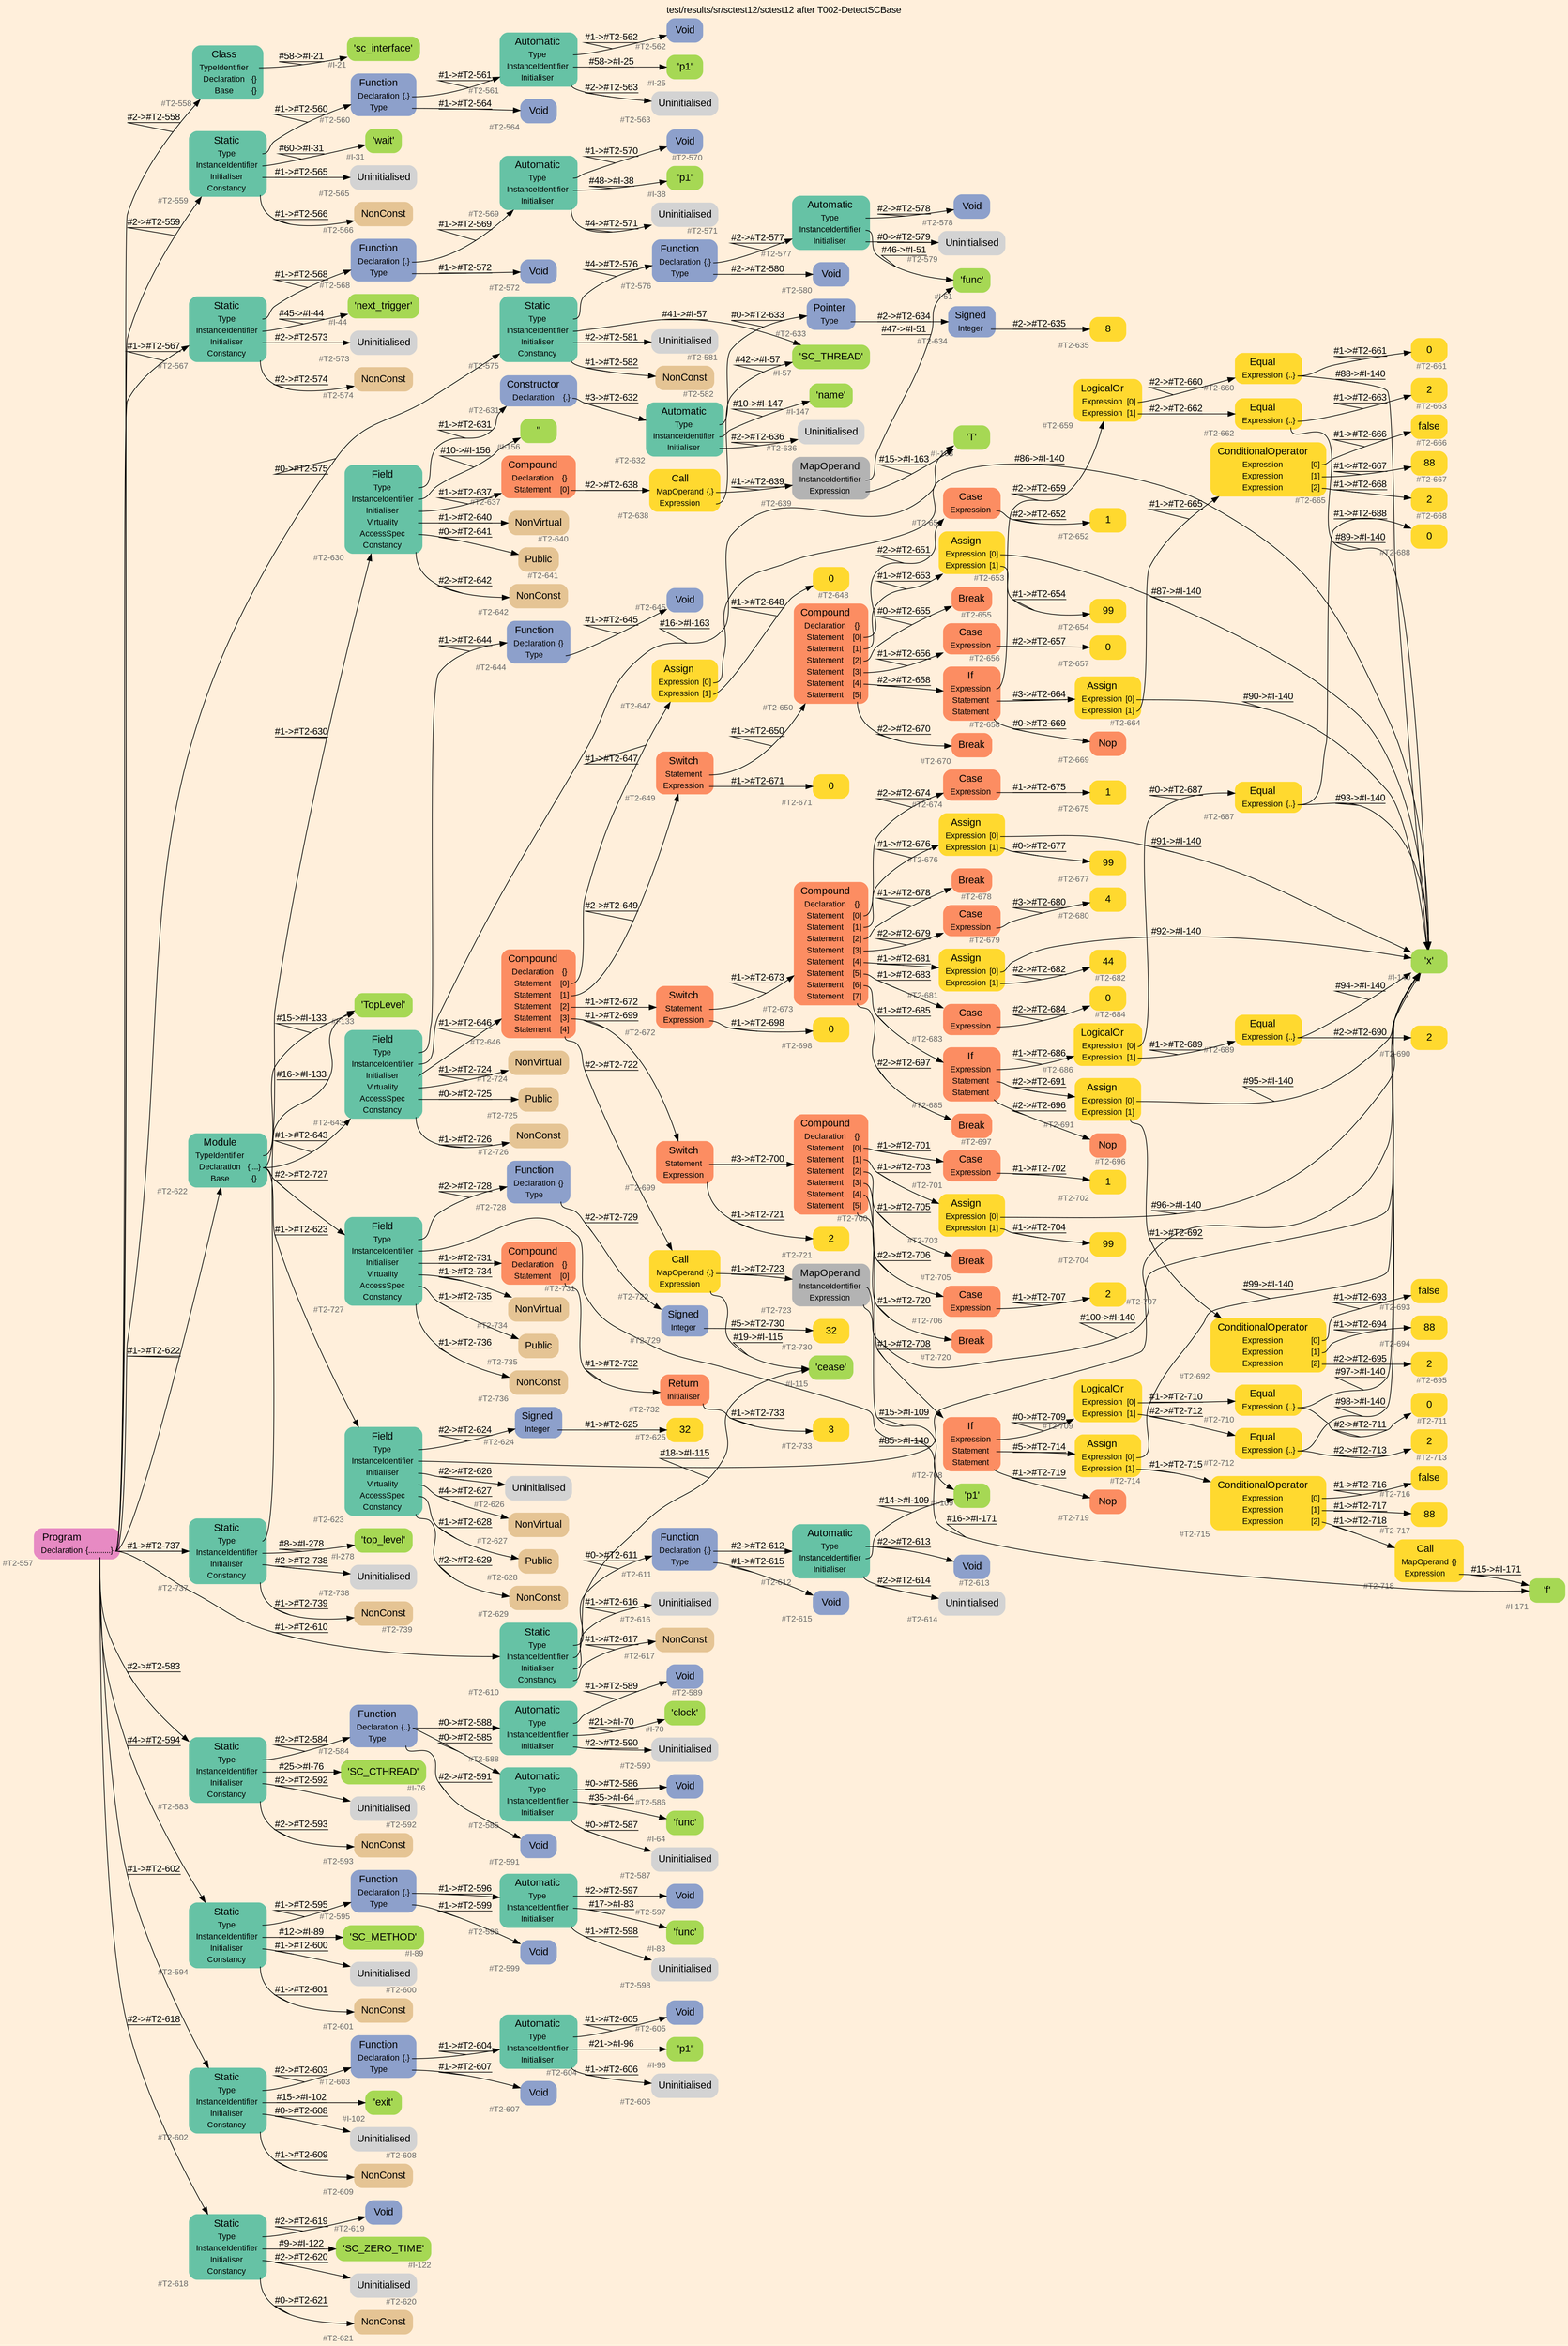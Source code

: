 digraph "test/results/sr/sctest12/sctest12 after T002-DetectSCBase" {
label = "test/results/sr/sctest12/sctest12 after T002-DetectSCBase"
labelloc = t
graph [
    rankdir = "LR"
    ranksep = 0.3
    bgcolor = antiquewhite1
    color = black
    fontcolor = black
    fontname = "Arial"
];
node [
    fontname = "Arial"
];
edge [
    fontname = "Arial"
];

// -------------------- node figure --------------------
// -------- block #T2-557 ----------
"#T2-557" [
    fillcolor = "/set28/4"
    xlabel = "#T2-557"
    fontsize = "12"
    fontcolor = grey40
    shape = "plaintext"
    label = <<TABLE BORDER="0" CELLBORDER="0" CELLSPACING="0">
     <TR><TD><FONT COLOR="black" POINT-SIZE="15">Program</FONT></TD></TR>
     <TR><TD><FONT COLOR="black" POINT-SIZE="12">Declaration</FONT></TD><TD PORT="port0"><FONT COLOR="black" POINT-SIZE="12">{...........}</FONT></TD></TR>
    </TABLE>>
    style = "rounded,filled"
];

// -------- block #T2-558 ----------
"#T2-558" [
    fillcolor = "/set28/1"
    xlabel = "#T2-558"
    fontsize = "12"
    fontcolor = grey40
    shape = "plaintext"
    label = <<TABLE BORDER="0" CELLBORDER="0" CELLSPACING="0">
     <TR><TD><FONT COLOR="black" POINT-SIZE="15">Class</FONT></TD></TR>
     <TR><TD><FONT COLOR="black" POINT-SIZE="12">TypeIdentifier</FONT></TD><TD PORT="port0"></TD></TR>
     <TR><TD><FONT COLOR="black" POINT-SIZE="12">Declaration</FONT></TD><TD PORT="port1"><FONT COLOR="black" POINT-SIZE="12">{}</FONT></TD></TR>
     <TR><TD><FONT COLOR="black" POINT-SIZE="12">Base</FONT></TD><TD PORT="port2"><FONT COLOR="black" POINT-SIZE="12">{}</FONT></TD></TR>
    </TABLE>>
    style = "rounded,filled"
];

// -------- block #I-21 ----------
"#I-21" [
    fillcolor = "/set28/5"
    xlabel = "#I-21"
    fontsize = "12"
    fontcolor = grey40
    shape = "plaintext"
    label = <<TABLE BORDER="0" CELLBORDER="0" CELLSPACING="0">
     <TR><TD><FONT COLOR="black" POINT-SIZE="15">'sc_interface'</FONT></TD></TR>
    </TABLE>>
    style = "rounded,filled"
];

// -------- block #T2-559 ----------
"#T2-559" [
    fillcolor = "/set28/1"
    xlabel = "#T2-559"
    fontsize = "12"
    fontcolor = grey40
    shape = "plaintext"
    label = <<TABLE BORDER="0" CELLBORDER="0" CELLSPACING="0">
     <TR><TD><FONT COLOR="black" POINT-SIZE="15">Static</FONT></TD></TR>
     <TR><TD><FONT COLOR="black" POINT-SIZE="12">Type</FONT></TD><TD PORT="port0"></TD></TR>
     <TR><TD><FONT COLOR="black" POINT-SIZE="12">InstanceIdentifier</FONT></TD><TD PORT="port1"></TD></TR>
     <TR><TD><FONT COLOR="black" POINT-SIZE="12">Initialiser</FONT></TD><TD PORT="port2"></TD></TR>
     <TR><TD><FONT COLOR="black" POINT-SIZE="12">Constancy</FONT></TD><TD PORT="port3"></TD></TR>
    </TABLE>>
    style = "rounded,filled"
];

// -------- block #T2-560 ----------
"#T2-560" [
    fillcolor = "/set28/3"
    xlabel = "#T2-560"
    fontsize = "12"
    fontcolor = grey40
    shape = "plaintext"
    label = <<TABLE BORDER="0" CELLBORDER="0" CELLSPACING="0">
     <TR><TD><FONT COLOR="black" POINT-SIZE="15">Function</FONT></TD></TR>
     <TR><TD><FONT COLOR="black" POINT-SIZE="12">Declaration</FONT></TD><TD PORT="port0"><FONT COLOR="black" POINT-SIZE="12">{.}</FONT></TD></TR>
     <TR><TD><FONT COLOR="black" POINT-SIZE="12">Type</FONT></TD><TD PORT="port1"></TD></TR>
    </TABLE>>
    style = "rounded,filled"
];

// -------- block #T2-561 ----------
"#T2-561" [
    fillcolor = "/set28/1"
    xlabel = "#T2-561"
    fontsize = "12"
    fontcolor = grey40
    shape = "plaintext"
    label = <<TABLE BORDER="0" CELLBORDER="0" CELLSPACING="0">
     <TR><TD><FONT COLOR="black" POINT-SIZE="15">Automatic</FONT></TD></TR>
     <TR><TD><FONT COLOR="black" POINT-SIZE="12">Type</FONT></TD><TD PORT="port0"></TD></TR>
     <TR><TD><FONT COLOR="black" POINT-SIZE="12">InstanceIdentifier</FONT></TD><TD PORT="port1"></TD></TR>
     <TR><TD><FONT COLOR="black" POINT-SIZE="12">Initialiser</FONT></TD><TD PORT="port2"></TD></TR>
    </TABLE>>
    style = "rounded,filled"
];

// -------- block #T2-562 ----------
"#T2-562" [
    fillcolor = "/set28/3"
    xlabel = "#T2-562"
    fontsize = "12"
    fontcolor = grey40
    shape = "plaintext"
    label = <<TABLE BORDER="0" CELLBORDER="0" CELLSPACING="0">
     <TR><TD><FONT COLOR="black" POINT-SIZE="15">Void</FONT></TD></TR>
    </TABLE>>
    style = "rounded,filled"
];

// -------- block #I-25 ----------
"#I-25" [
    fillcolor = "/set28/5"
    xlabel = "#I-25"
    fontsize = "12"
    fontcolor = grey40
    shape = "plaintext"
    label = <<TABLE BORDER="0" CELLBORDER="0" CELLSPACING="0">
     <TR><TD><FONT COLOR="black" POINT-SIZE="15">'p1'</FONT></TD></TR>
    </TABLE>>
    style = "rounded,filled"
];

// -------- block #T2-563 ----------
"#T2-563" [
    xlabel = "#T2-563"
    fontsize = "12"
    fontcolor = grey40
    shape = "plaintext"
    label = <<TABLE BORDER="0" CELLBORDER="0" CELLSPACING="0">
     <TR><TD><FONT COLOR="black" POINT-SIZE="15">Uninitialised</FONT></TD></TR>
    </TABLE>>
    style = "rounded,filled"
];

// -------- block #T2-564 ----------
"#T2-564" [
    fillcolor = "/set28/3"
    xlabel = "#T2-564"
    fontsize = "12"
    fontcolor = grey40
    shape = "plaintext"
    label = <<TABLE BORDER="0" CELLBORDER="0" CELLSPACING="0">
     <TR><TD><FONT COLOR="black" POINT-SIZE="15">Void</FONT></TD></TR>
    </TABLE>>
    style = "rounded,filled"
];

// -------- block #I-31 ----------
"#I-31" [
    fillcolor = "/set28/5"
    xlabel = "#I-31"
    fontsize = "12"
    fontcolor = grey40
    shape = "plaintext"
    label = <<TABLE BORDER="0" CELLBORDER="0" CELLSPACING="0">
     <TR><TD><FONT COLOR="black" POINT-SIZE="15">'wait'</FONT></TD></TR>
    </TABLE>>
    style = "rounded,filled"
];

// -------- block #T2-565 ----------
"#T2-565" [
    xlabel = "#T2-565"
    fontsize = "12"
    fontcolor = grey40
    shape = "plaintext"
    label = <<TABLE BORDER="0" CELLBORDER="0" CELLSPACING="0">
     <TR><TD><FONT COLOR="black" POINT-SIZE="15">Uninitialised</FONT></TD></TR>
    </TABLE>>
    style = "rounded,filled"
];

// -------- block #T2-566 ----------
"#T2-566" [
    fillcolor = "/set28/7"
    xlabel = "#T2-566"
    fontsize = "12"
    fontcolor = grey40
    shape = "plaintext"
    label = <<TABLE BORDER="0" CELLBORDER="0" CELLSPACING="0">
     <TR><TD><FONT COLOR="black" POINT-SIZE="15">NonConst</FONT></TD></TR>
    </TABLE>>
    style = "rounded,filled"
];

// -------- block #T2-567 ----------
"#T2-567" [
    fillcolor = "/set28/1"
    xlabel = "#T2-567"
    fontsize = "12"
    fontcolor = grey40
    shape = "plaintext"
    label = <<TABLE BORDER="0" CELLBORDER="0" CELLSPACING="0">
     <TR><TD><FONT COLOR="black" POINT-SIZE="15">Static</FONT></TD></TR>
     <TR><TD><FONT COLOR="black" POINT-SIZE="12">Type</FONT></TD><TD PORT="port0"></TD></TR>
     <TR><TD><FONT COLOR="black" POINT-SIZE="12">InstanceIdentifier</FONT></TD><TD PORT="port1"></TD></TR>
     <TR><TD><FONT COLOR="black" POINT-SIZE="12">Initialiser</FONT></TD><TD PORT="port2"></TD></TR>
     <TR><TD><FONT COLOR="black" POINT-SIZE="12">Constancy</FONT></TD><TD PORT="port3"></TD></TR>
    </TABLE>>
    style = "rounded,filled"
];

// -------- block #T2-568 ----------
"#T2-568" [
    fillcolor = "/set28/3"
    xlabel = "#T2-568"
    fontsize = "12"
    fontcolor = grey40
    shape = "plaintext"
    label = <<TABLE BORDER="0" CELLBORDER="0" CELLSPACING="0">
     <TR><TD><FONT COLOR="black" POINT-SIZE="15">Function</FONT></TD></TR>
     <TR><TD><FONT COLOR="black" POINT-SIZE="12">Declaration</FONT></TD><TD PORT="port0"><FONT COLOR="black" POINT-SIZE="12">{.}</FONT></TD></TR>
     <TR><TD><FONT COLOR="black" POINT-SIZE="12">Type</FONT></TD><TD PORT="port1"></TD></TR>
    </TABLE>>
    style = "rounded,filled"
];

// -------- block #T2-569 ----------
"#T2-569" [
    fillcolor = "/set28/1"
    xlabel = "#T2-569"
    fontsize = "12"
    fontcolor = grey40
    shape = "plaintext"
    label = <<TABLE BORDER="0" CELLBORDER="0" CELLSPACING="0">
     <TR><TD><FONT COLOR="black" POINT-SIZE="15">Automatic</FONT></TD></TR>
     <TR><TD><FONT COLOR="black" POINT-SIZE="12">Type</FONT></TD><TD PORT="port0"></TD></TR>
     <TR><TD><FONT COLOR="black" POINT-SIZE="12">InstanceIdentifier</FONT></TD><TD PORT="port1"></TD></TR>
     <TR><TD><FONT COLOR="black" POINT-SIZE="12">Initialiser</FONT></TD><TD PORT="port2"></TD></TR>
    </TABLE>>
    style = "rounded,filled"
];

// -------- block #T2-570 ----------
"#T2-570" [
    fillcolor = "/set28/3"
    xlabel = "#T2-570"
    fontsize = "12"
    fontcolor = grey40
    shape = "plaintext"
    label = <<TABLE BORDER="0" CELLBORDER="0" CELLSPACING="0">
     <TR><TD><FONT COLOR="black" POINT-SIZE="15">Void</FONT></TD></TR>
    </TABLE>>
    style = "rounded,filled"
];

// -------- block #I-38 ----------
"#I-38" [
    fillcolor = "/set28/5"
    xlabel = "#I-38"
    fontsize = "12"
    fontcolor = grey40
    shape = "plaintext"
    label = <<TABLE BORDER="0" CELLBORDER="0" CELLSPACING="0">
     <TR><TD><FONT COLOR="black" POINT-SIZE="15">'p1'</FONT></TD></TR>
    </TABLE>>
    style = "rounded,filled"
];

// -------- block #T2-571 ----------
"#T2-571" [
    xlabel = "#T2-571"
    fontsize = "12"
    fontcolor = grey40
    shape = "plaintext"
    label = <<TABLE BORDER="0" CELLBORDER="0" CELLSPACING="0">
     <TR><TD><FONT COLOR="black" POINT-SIZE="15">Uninitialised</FONT></TD></TR>
    </TABLE>>
    style = "rounded,filled"
];

// -------- block #T2-572 ----------
"#T2-572" [
    fillcolor = "/set28/3"
    xlabel = "#T2-572"
    fontsize = "12"
    fontcolor = grey40
    shape = "plaintext"
    label = <<TABLE BORDER="0" CELLBORDER="0" CELLSPACING="0">
     <TR><TD><FONT COLOR="black" POINT-SIZE="15">Void</FONT></TD></TR>
    </TABLE>>
    style = "rounded,filled"
];

// -------- block #I-44 ----------
"#I-44" [
    fillcolor = "/set28/5"
    xlabel = "#I-44"
    fontsize = "12"
    fontcolor = grey40
    shape = "plaintext"
    label = <<TABLE BORDER="0" CELLBORDER="0" CELLSPACING="0">
     <TR><TD><FONT COLOR="black" POINT-SIZE="15">'next_trigger'</FONT></TD></TR>
    </TABLE>>
    style = "rounded,filled"
];

// -------- block #T2-573 ----------
"#T2-573" [
    xlabel = "#T2-573"
    fontsize = "12"
    fontcolor = grey40
    shape = "plaintext"
    label = <<TABLE BORDER="0" CELLBORDER="0" CELLSPACING="0">
     <TR><TD><FONT COLOR="black" POINT-SIZE="15">Uninitialised</FONT></TD></TR>
    </TABLE>>
    style = "rounded,filled"
];

// -------- block #T2-574 ----------
"#T2-574" [
    fillcolor = "/set28/7"
    xlabel = "#T2-574"
    fontsize = "12"
    fontcolor = grey40
    shape = "plaintext"
    label = <<TABLE BORDER="0" CELLBORDER="0" CELLSPACING="0">
     <TR><TD><FONT COLOR="black" POINT-SIZE="15">NonConst</FONT></TD></TR>
    </TABLE>>
    style = "rounded,filled"
];

// -------- block #T2-575 ----------
"#T2-575" [
    fillcolor = "/set28/1"
    xlabel = "#T2-575"
    fontsize = "12"
    fontcolor = grey40
    shape = "plaintext"
    label = <<TABLE BORDER="0" CELLBORDER="0" CELLSPACING="0">
     <TR><TD><FONT COLOR="black" POINT-SIZE="15">Static</FONT></TD></TR>
     <TR><TD><FONT COLOR="black" POINT-SIZE="12">Type</FONT></TD><TD PORT="port0"></TD></TR>
     <TR><TD><FONT COLOR="black" POINT-SIZE="12">InstanceIdentifier</FONT></TD><TD PORT="port1"></TD></TR>
     <TR><TD><FONT COLOR="black" POINT-SIZE="12">Initialiser</FONT></TD><TD PORT="port2"></TD></TR>
     <TR><TD><FONT COLOR="black" POINT-SIZE="12">Constancy</FONT></TD><TD PORT="port3"></TD></TR>
    </TABLE>>
    style = "rounded,filled"
];

// -------- block #T2-576 ----------
"#T2-576" [
    fillcolor = "/set28/3"
    xlabel = "#T2-576"
    fontsize = "12"
    fontcolor = grey40
    shape = "plaintext"
    label = <<TABLE BORDER="0" CELLBORDER="0" CELLSPACING="0">
     <TR><TD><FONT COLOR="black" POINT-SIZE="15">Function</FONT></TD></TR>
     <TR><TD><FONT COLOR="black" POINT-SIZE="12">Declaration</FONT></TD><TD PORT="port0"><FONT COLOR="black" POINT-SIZE="12">{.}</FONT></TD></TR>
     <TR><TD><FONT COLOR="black" POINT-SIZE="12">Type</FONT></TD><TD PORT="port1"></TD></TR>
    </TABLE>>
    style = "rounded,filled"
];

// -------- block #T2-577 ----------
"#T2-577" [
    fillcolor = "/set28/1"
    xlabel = "#T2-577"
    fontsize = "12"
    fontcolor = grey40
    shape = "plaintext"
    label = <<TABLE BORDER="0" CELLBORDER="0" CELLSPACING="0">
     <TR><TD><FONT COLOR="black" POINT-SIZE="15">Automatic</FONT></TD></TR>
     <TR><TD><FONT COLOR="black" POINT-SIZE="12">Type</FONT></TD><TD PORT="port0"></TD></TR>
     <TR><TD><FONT COLOR="black" POINT-SIZE="12">InstanceIdentifier</FONT></TD><TD PORT="port1"></TD></TR>
     <TR><TD><FONT COLOR="black" POINT-SIZE="12">Initialiser</FONT></TD><TD PORT="port2"></TD></TR>
    </TABLE>>
    style = "rounded,filled"
];

// -------- block #T2-578 ----------
"#T2-578" [
    fillcolor = "/set28/3"
    xlabel = "#T2-578"
    fontsize = "12"
    fontcolor = grey40
    shape = "plaintext"
    label = <<TABLE BORDER="0" CELLBORDER="0" CELLSPACING="0">
     <TR><TD><FONT COLOR="black" POINT-SIZE="15">Void</FONT></TD></TR>
    </TABLE>>
    style = "rounded,filled"
];

// -------- block #I-51 ----------
"#I-51" [
    fillcolor = "/set28/5"
    xlabel = "#I-51"
    fontsize = "12"
    fontcolor = grey40
    shape = "plaintext"
    label = <<TABLE BORDER="0" CELLBORDER="0" CELLSPACING="0">
     <TR><TD><FONT COLOR="black" POINT-SIZE="15">'func'</FONT></TD></TR>
    </TABLE>>
    style = "rounded,filled"
];

// -------- block #T2-579 ----------
"#T2-579" [
    xlabel = "#T2-579"
    fontsize = "12"
    fontcolor = grey40
    shape = "plaintext"
    label = <<TABLE BORDER="0" CELLBORDER="0" CELLSPACING="0">
     <TR><TD><FONT COLOR="black" POINT-SIZE="15">Uninitialised</FONT></TD></TR>
    </TABLE>>
    style = "rounded,filled"
];

// -------- block #T2-580 ----------
"#T2-580" [
    fillcolor = "/set28/3"
    xlabel = "#T2-580"
    fontsize = "12"
    fontcolor = grey40
    shape = "plaintext"
    label = <<TABLE BORDER="0" CELLBORDER="0" CELLSPACING="0">
     <TR><TD><FONT COLOR="black" POINT-SIZE="15">Void</FONT></TD></TR>
    </TABLE>>
    style = "rounded,filled"
];

// -------- block #I-57 ----------
"#I-57" [
    fillcolor = "/set28/5"
    xlabel = "#I-57"
    fontsize = "12"
    fontcolor = grey40
    shape = "plaintext"
    label = <<TABLE BORDER="0" CELLBORDER="0" CELLSPACING="0">
     <TR><TD><FONT COLOR="black" POINT-SIZE="15">'SC_THREAD'</FONT></TD></TR>
    </TABLE>>
    style = "rounded,filled"
];

// -------- block #T2-581 ----------
"#T2-581" [
    xlabel = "#T2-581"
    fontsize = "12"
    fontcolor = grey40
    shape = "plaintext"
    label = <<TABLE BORDER="0" CELLBORDER="0" CELLSPACING="0">
     <TR><TD><FONT COLOR="black" POINT-SIZE="15">Uninitialised</FONT></TD></TR>
    </TABLE>>
    style = "rounded,filled"
];

// -------- block #T2-582 ----------
"#T2-582" [
    fillcolor = "/set28/7"
    xlabel = "#T2-582"
    fontsize = "12"
    fontcolor = grey40
    shape = "plaintext"
    label = <<TABLE BORDER="0" CELLBORDER="0" CELLSPACING="0">
     <TR><TD><FONT COLOR="black" POINT-SIZE="15">NonConst</FONT></TD></TR>
    </TABLE>>
    style = "rounded,filled"
];

// -------- block #T2-583 ----------
"#T2-583" [
    fillcolor = "/set28/1"
    xlabel = "#T2-583"
    fontsize = "12"
    fontcolor = grey40
    shape = "plaintext"
    label = <<TABLE BORDER="0" CELLBORDER="0" CELLSPACING="0">
     <TR><TD><FONT COLOR="black" POINT-SIZE="15">Static</FONT></TD></TR>
     <TR><TD><FONT COLOR="black" POINT-SIZE="12">Type</FONT></TD><TD PORT="port0"></TD></TR>
     <TR><TD><FONT COLOR="black" POINT-SIZE="12">InstanceIdentifier</FONT></TD><TD PORT="port1"></TD></TR>
     <TR><TD><FONT COLOR="black" POINT-SIZE="12">Initialiser</FONT></TD><TD PORT="port2"></TD></TR>
     <TR><TD><FONT COLOR="black" POINT-SIZE="12">Constancy</FONT></TD><TD PORT="port3"></TD></TR>
    </TABLE>>
    style = "rounded,filled"
];

// -------- block #T2-584 ----------
"#T2-584" [
    fillcolor = "/set28/3"
    xlabel = "#T2-584"
    fontsize = "12"
    fontcolor = grey40
    shape = "plaintext"
    label = <<TABLE BORDER="0" CELLBORDER="0" CELLSPACING="0">
     <TR><TD><FONT COLOR="black" POINT-SIZE="15">Function</FONT></TD></TR>
     <TR><TD><FONT COLOR="black" POINT-SIZE="12">Declaration</FONT></TD><TD PORT="port0"><FONT COLOR="black" POINT-SIZE="12">{..}</FONT></TD></TR>
     <TR><TD><FONT COLOR="black" POINT-SIZE="12">Type</FONT></TD><TD PORT="port1"></TD></TR>
    </TABLE>>
    style = "rounded,filled"
];

// -------- block #T2-585 ----------
"#T2-585" [
    fillcolor = "/set28/1"
    xlabel = "#T2-585"
    fontsize = "12"
    fontcolor = grey40
    shape = "plaintext"
    label = <<TABLE BORDER="0" CELLBORDER="0" CELLSPACING="0">
     <TR><TD><FONT COLOR="black" POINT-SIZE="15">Automatic</FONT></TD></TR>
     <TR><TD><FONT COLOR="black" POINT-SIZE="12">Type</FONT></TD><TD PORT="port0"></TD></TR>
     <TR><TD><FONT COLOR="black" POINT-SIZE="12">InstanceIdentifier</FONT></TD><TD PORT="port1"></TD></TR>
     <TR><TD><FONT COLOR="black" POINT-SIZE="12">Initialiser</FONT></TD><TD PORT="port2"></TD></TR>
    </TABLE>>
    style = "rounded,filled"
];

// -------- block #T2-586 ----------
"#T2-586" [
    fillcolor = "/set28/3"
    xlabel = "#T2-586"
    fontsize = "12"
    fontcolor = grey40
    shape = "plaintext"
    label = <<TABLE BORDER="0" CELLBORDER="0" CELLSPACING="0">
     <TR><TD><FONT COLOR="black" POINT-SIZE="15">Void</FONT></TD></TR>
    </TABLE>>
    style = "rounded,filled"
];

// -------- block #I-64 ----------
"#I-64" [
    fillcolor = "/set28/5"
    xlabel = "#I-64"
    fontsize = "12"
    fontcolor = grey40
    shape = "plaintext"
    label = <<TABLE BORDER="0" CELLBORDER="0" CELLSPACING="0">
     <TR><TD><FONT COLOR="black" POINT-SIZE="15">'func'</FONT></TD></TR>
    </TABLE>>
    style = "rounded,filled"
];

// -------- block #T2-587 ----------
"#T2-587" [
    xlabel = "#T2-587"
    fontsize = "12"
    fontcolor = grey40
    shape = "plaintext"
    label = <<TABLE BORDER="0" CELLBORDER="0" CELLSPACING="0">
     <TR><TD><FONT COLOR="black" POINT-SIZE="15">Uninitialised</FONT></TD></TR>
    </TABLE>>
    style = "rounded,filled"
];

// -------- block #T2-588 ----------
"#T2-588" [
    fillcolor = "/set28/1"
    xlabel = "#T2-588"
    fontsize = "12"
    fontcolor = grey40
    shape = "plaintext"
    label = <<TABLE BORDER="0" CELLBORDER="0" CELLSPACING="0">
     <TR><TD><FONT COLOR="black" POINT-SIZE="15">Automatic</FONT></TD></TR>
     <TR><TD><FONT COLOR="black" POINT-SIZE="12">Type</FONT></TD><TD PORT="port0"></TD></TR>
     <TR><TD><FONT COLOR="black" POINT-SIZE="12">InstanceIdentifier</FONT></TD><TD PORT="port1"></TD></TR>
     <TR><TD><FONT COLOR="black" POINT-SIZE="12">Initialiser</FONT></TD><TD PORT="port2"></TD></TR>
    </TABLE>>
    style = "rounded,filled"
];

// -------- block #T2-589 ----------
"#T2-589" [
    fillcolor = "/set28/3"
    xlabel = "#T2-589"
    fontsize = "12"
    fontcolor = grey40
    shape = "plaintext"
    label = <<TABLE BORDER="0" CELLBORDER="0" CELLSPACING="0">
     <TR><TD><FONT COLOR="black" POINT-SIZE="15">Void</FONT></TD></TR>
    </TABLE>>
    style = "rounded,filled"
];

// -------- block #I-70 ----------
"#I-70" [
    fillcolor = "/set28/5"
    xlabel = "#I-70"
    fontsize = "12"
    fontcolor = grey40
    shape = "plaintext"
    label = <<TABLE BORDER="0" CELLBORDER="0" CELLSPACING="0">
     <TR><TD><FONT COLOR="black" POINT-SIZE="15">'clock'</FONT></TD></TR>
    </TABLE>>
    style = "rounded,filled"
];

// -------- block #T2-590 ----------
"#T2-590" [
    xlabel = "#T2-590"
    fontsize = "12"
    fontcolor = grey40
    shape = "plaintext"
    label = <<TABLE BORDER="0" CELLBORDER="0" CELLSPACING="0">
     <TR><TD><FONT COLOR="black" POINT-SIZE="15">Uninitialised</FONT></TD></TR>
    </TABLE>>
    style = "rounded,filled"
];

// -------- block #T2-591 ----------
"#T2-591" [
    fillcolor = "/set28/3"
    xlabel = "#T2-591"
    fontsize = "12"
    fontcolor = grey40
    shape = "plaintext"
    label = <<TABLE BORDER="0" CELLBORDER="0" CELLSPACING="0">
     <TR><TD><FONT COLOR="black" POINT-SIZE="15">Void</FONT></TD></TR>
    </TABLE>>
    style = "rounded,filled"
];

// -------- block #I-76 ----------
"#I-76" [
    fillcolor = "/set28/5"
    xlabel = "#I-76"
    fontsize = "12"
    fontcolor = grey40
    shape = "plaintext"
    label = <<TABLE BORDER="0" CELLBORDER="0" CELLSPACING="0">
     <TR><TD><FONT COLOR="black" POINT-SIZE="15">'SC_CTHREAD'</FONT></TD></TR>
    </TABLE>>
    style = "rounded,filled"
];

// -------- block #T2-592 ----------
"#T2-592" [
    xlabel = "#T2-592"
    fontsize = "12"
    fontcolor = grey40
    shape = "plaintext"
    label = <<TABLE BORDER="0" CELLBORDER="0" CELLSPACING="0">
     <TR><TD><FONT COLOR="black" POINT-SIZE="15">Uninitialised</FONT></TD></TR>
    </TABLE>>
    style = "rounded,filled"
];

// -------- block #T2-593 ----------
"#T2-593" [
    fillcolor = "/set28/7"
    xlabel = "#T2-593"
    fontsize = "12"
    fontcolor = grey40
    shape = "plaintext"
    label = <<TABLE BORDER="0" CELLBORDER="0" CELLSPACING="0">
     <TR><TD><FONT COLOR="black" POINT-SIZE="15">NonConst</FONT></TD></TR>
    </TABLE>>
    style = "rounded,filled"
];

// -------- block #T2-594 ----------
"#T2-594" [
    fillcolor = "/set28/1"
    xlabel = "#T2-594"
    fontsize = "12"
    fontcolor = grey40
    shape = "plaintext"
    label = <<TABLE BORDER="0" CELLBORDER="0" CELLSPACING="0">
     <TR><TD><FONT COLOR="black" POINT-SIZE="15">Static</FONT></TD></TR>
     <TR><TD><FONT COLOR="black" POINT-SIZE="12">Type</FONT></TD><TD PORT="port0"></TD></TR>
     <TR><TD><FONT COLOR="black" POINT-SIZE="12">InstanceIdentifier</FONT></TD><TD PORT="port1"></TD></TR>
     <TR><TD><FONT COLOR="black" POINT-SIZE="12">Initialiser</FONT></TD><TD PORT="port2"></TD></TR>
     <TR><TD><FONT COLOR="black" POINT-SIZE="12">Constancy</FONT></TD><TD PORT="port3"></TD></TR>
    </TABLE>>
    style = "rounded,filled"
];

// -------- block #T2-595 ----------
"#T2-595" [
    fillcolor = "/set28/3"
    xlabel = "#T2-595"
    fontsize = "12"
    fontcolor = grey40
    shape = "plaintext"
    label = <<TABLE BORDER="0" CELLBORDER="0" CELLSPACING="0">
     <TR><TD><FONT COLOR="black" POINT-SIZE="15">Function</FONT></TD></TR>
     <TR><TD><FONT COLOR="black" POINT-SIZE="12">Declaration</FONT></TD><TD PORT="port0"><FONT COLOR="black" POINT-SIZE="12">{.}</FONT></TD></TR>
     <TR><TD><FONT COLOR="black" POINT-SIZE="12">Type</FONT></TD><TD PORT="port1"></TD></TR>
    </TABLE>>
    style = "rounded,filled"
];

// -------- block #T2-596 ----------
"#T2-596" [
    fillcolor = "/set28/1"
    xlabel = "#T2-596"
    fontsize = "12"
    fontcolor = grey40
    shape = "plaintext"
    label = <<TABLE BORDER="0" CELLBORDER="0" CELLSPACING="0">
     <TR><TD><FONT COLOR="black" POINT-SIZE="15">Automatic</FONT></TD></TR>
     <TR><TD><FONT COLOR="black" POINT-SIZE="12">Type</FONT></TD><TD PORT="port0"></TD></TR>
     <TR><TD><FONT COLOR="black" POINT-SIZE="12">InstanceIdentifier</FONT></TD><TD PORT="port1"></TD></TR>
     <TR><TD><FONT COLOR="black" POINT-SIZE="12">Initialiser</FONT></TD><TD PORT="port2"></TD></TR>
    </TABLE>>
    style = "rounded,filled"
];

// -------- block #T2-597 ----------
"#T2-597" [
    fillcolor = "/set28/3"
    xlabel = "#T2-597"
    fontsize = "12"
    fontcolor = grey40
    shape = "plaintext"
    label = <<TABLE BORDER="0" CELLBORDER="0" CELLSPACING="0">
     <TR><TD><FONT COLOR="black" POINT-SIZE="15">Void</FONT></TD></TR>
    </TABLE>>
    style = "rounded,filled"
];

// -------- block #I-83 ----------
"#I-83" [
    fillcolor = "/set28/5"
    xlabel = "#I-83"
    fontsize = "12"
    fontcolor = grey40
    shape = "plaintext"
    label = <<TABLE BORDER="0" CELLBORDER="0" CELLSPACING="0">
     <TR><TD><FONT COLOR="black" POINT-SIZE="15">'func'</FONT></TD></TR>
    </TABLE>>
    style = "rounded,filled"
];

// -------- block #T2-598 ----------
"#T2-598" [
    xlabel = "#T2-598"
    fontsize = "12"
    fontcolor = grey40
    shape = "plaintext"
    label = <<TABLE BORDER="0" CELLBORDER="0" CELLSPACING="0">
     <TR><TD><FONT COLOR="black" POINT-SIZE="15">Uninitialised</FONT></TD></TR>
    </TABLE>>
    style = "rounded,filled"
];

// -------- block #T2-599 ----------
"#T2-599" [
    fillcolor = "/set28/3"
    xlabel = "#T2-599"
    fontsize = "12"
    fontcolor = grey40
    shape = "plaintext"
    label = <<TABLE BORDER="0" CELLBORDER="0" CELLSPACING="0">
     <TR><TD><FONT COLOR="black" POINT-SIZE="15">Void</FONT></TD></TR>
    </TABLE>>
    style = "rounded,filled"
];

// -------- block #I-89 ----------
"#I-89" [
    fillcolor = "/set28/5"
    xlabel = "#I-89"
    fontsize = "12"
    fontcolor = grey40
    shape = "plaintext"
    label = <<TABLE BORDER="0" CELLBORDER="0" CELLSPACING="0">
     <TR><TD><FONT COLOR="black" POINT-SIZE="15">'SC_METHOD'</FONT></TD></TR>
    </TABLE>>
    style = "rounded,filled"
];

// -------- block #T2-600 ----------
"#T2-600" [
    xlabel = "#T2-600"
    fontsize = "12"
    fontcolor = grey40
    shape = "plaintext"
    label = <<TABLE BORDER="0" CELLBORDER="0" CELLSPACING="0">
     <TR><TD><FONT COLOR="black" POINT-SIZE="15">Uninitialised</FONT></TD></TR>
    </TABLE>>
    style = "rounded,filled"
];

// -------- block #T2-601 ----------
"#T2-601" [
    fillcolor = "/set28/7"
    xlabel = "#T2-601"
    fontsize = "12"
    fontcolor = grey40
    shape = "plaintext"
    label = <<TABLE BORDER="0" CELLBORDER="0" CELLSPACING="0">
     <TR><TD><FONT COLOR="black" POINT-SIZE="15">NonConst</FONT></TD></TR>
    </TABLE>>
    style = "rounded,filled"
];

// -------- block #T2-602 ----------
"#T2-602" [
    fillcolor = "/set28/1"
    xlabel = "#T2-602"
    fontsize = "12"
    fontcolor = grey40
    shape = "plaintext"
    label = <<TABLE BORDER="0" CELLBORDER="0" CELLSPACING="0">
     <TR><TD><FONT COLOR="black" POINT-SIZE="15">Static</FONT></TD></TR>
     <TR><TD><FONT COLOR="black" POINT-SIZE="12">Type</FONT></TD><TD PORT="port0"></TD></TR>
     <TR><TD><FONT COLOR="black" POINT-SIZE="12">InstanceIdentifier</FONT></TD><TD PORT="port1"></TD></TR>
     <TR><TD><FONT COLOR="black" POINT-SIZE="12">Initialiser</FONT></TD><TD PORT="port2"></TD></TR>
     <TR><TD><FONT COLOR="black" POINT-SIZE="12">Constancy</FONT></TD><TD PORT="port3"></TD></TR>
    </TABLE>>
    style = "rounded,filled"
];

// -------- block #T2-603 ----------
"#T2-603" [
    fillcolor = "/set28/3"
    xlabel = "#T2-603"
    fontsize = "12"
    fontcolor = grey40
    shape = "plaintext"
    label = <<TABLE BORDER="0" CELLBORDER="0" CELLSPACING="0">
     <TR><TD><FONT COLOR="black" POINT-SIZE="15">Function</FONT></TD></TR>
     <TR><TD><FONT COLOR="black" POINT-SIZE="12">Declaration</FONT></TD><TD PORT="port0"><FONT COLOR="black" POINT-SIZE="12">{.}</FONT></TD></TR>
     <TR><TD><FONT COLOR="black" POINT-SIZE="12">Type</FONT></TD><TD PORT="port1"></TD></TR>
    </TABLE>>
    style = "rounded,filled"
];

// -------- block #T2-604 ----------
"#T2-604" [
    fillcolor = "/set28/1"
    xlabel = "#T2-604"
    fontsize = "12"
    fontcolor = grey40
    shape = "plaintext"
    label = <<TABLE BORDER="0" CELLBORDER="0" CELLSPACING="0">
     <TR><TD><FONT COLOR="black" POINT-SIZE="15">Automatic</FONT></TD></TR>
     <TR><TD><FONT COLOR="black" POINT-SIZE="12">Type</FONT></TD><TD PORT="port0"></TD></TR>
     <TR><TD><FONT COLOR="black" POINT-SIZE="12">InstanceIdentifier</FONT></TD><TD PORT="port1"></TD></TR>
     <TR><TD><FONT COLOR="black" POINT-SIZE="12">Initialiser</FONT></TD><TD PORT="port2"></TD></TR>
    </TABLE>>
    style = "rounded,filled"
];

// -------- block #T2-605 ----------
"#T2-605" [
    fillcolor = "/set28/3"
    xlabel = "#T2-605"
    fontsize = "12"
    fontcolor = grey40
    shape = "plaintext"
    label = <<TABLE BORDER="0" CELLBORDER="0" CELLSPACING="0">
     <TR><TD><FONT COLOR="black" POINT-SIZE="15">Void</FONT></TD></TR>
    </TABLE>>
    style = "rounded,filled"
];

// -------- block #I-96 ----------
"#I-96" [
    fillcolor = "/set28/5"
    xlabel = "#I-96"
    fontsize = "12"
    fontcolor = grey40
    shape = "plaintext"
    label = <<TABLE BORDER="0" CELLBORDER="0" CELLSPACING="0">
     <TR><TD><FONT COLOR="black" POINT-SIZE="15">'p1'</FONT></TD></TR>
    </TABLE>>
    style = "rounded,filled"
];

// -------- block #T2-606 ----------
"#T2-606" [
    xlabel = "#T2-606"
    fontsize = "12"
    fontcolor = grey40
    shape = "plaintext"
    label = <<TABLE BORDER="0" CELLBORDER="0" CELLSPACING="0">
     <TR><TD><FONT COLOR="black" POINT-SIZE="15">Uninitialised</FONT></TD></TR>
    </TABLE>>
    style = "rounded,filled"
];

// -------- block #T2-607 ----------
"#T2-607" [
    fillcolor = "/set28/3"
    xlabel = "#T2-607"
    fontsize = "12"
    fontcolor = grey40
    shape = "plaintext"
    label = <<TABLE BORDER="0" CELLBORDER="0" CELLSPACING="0">
     <TR><TD><FONT COLOR="black" POINT-SIZE="15">Void</FONT></TD></TR>
    </TABLE>>
    style = "rounded,filled"
];

// -------- block #I-102 ----------
"#I-102" [
    fillcolor = "/set28/5"
    xlabel = "#I-102"
    fontsize = "12"
    fontcolor = grey40
    shape = "plaintext"
    label = <<TABLE BORDER="0" CELLBORDER="0" CELLSPACING="0">
     <TR><TD><FONT COLOR="black" POINT-SIZE="15">'exit'</FONT></TD></TR>
    </TABLE>>
    style = "rounded,filled"
];

// -------- block #T2-608 ----------
"#T2-608" [
    xlabel = "#T2-608"
    fontsize = "12"
    fontcolor = grey40
    shape = "plaintext"
    label = <<TABLE BORDER="0" CELLBORDER="0" CELLSPACING="0">
     <TR><TD><FONT COLOR="black" POINT-SIZE="15">Uninitialised</FONT></TD></TR>
    </TABLE>>
    style = "rounded,filled"
];

// -------- block #T2-609 ----------
"#T2-609" [
    fillcolor = "/set28/7"
    xlabel = "#T2-609"
    fontsize = "12"
    fontcolor = grey40
    shape = "plaintext"
    label = <<TABLE BORDER="0" CELLBORDER="0" CELLSPACING="0">
     <TR><TD><FONT COLOR="black" POINT-SIZE="15">NonConst</FONT></TD></TR>
    </TABLE>>
    style = "rounded,filled"
];

// -------- block #T2-610 ----------
"#T2-610" [
    fillcolor = "/set28/1"
    xlabel = "#T2-610"
    fontsize = "12"
    fontcolor = grey40
    shape = "plaintext"
    label = <<TABLE BORDER="0" CELLBORDER="0" CELLSPACING="0">
     <TR><TD><FONT COLOR="black" POINT-SIZE="15">Static</FONT></TD></TR>
     <TR><TD><FONT COLOR="black" POINT-SIZE="12">Type</FONT></TD><TD PORT="port0"></TD></TR>
     <TR><TD><FONT COLOR="black" POINT-SIZE="12">InstanceIdentifier</FONT></TD><TD PORT="port1"></TD></TR>
     <TR><TD><FONT COLOR="black" POINT-SIZE="12">Initialiser</FONT></TD><TD PORT="port2"></TD></TR>
     <TR><TD><FONT COLOR="black" POINT-SIZE="12">Constancy</FONT></TD><TD PORT="port3"></TD></TR>
    </TABLE>>
    style = "rounded,filled"
];

// -------- block #T2-611 ----------
"#T2-611" [
    fillcolor = "/set28/3"
    xlabel = "#T2-611"
    fontsize = "12"
    fontcolor = grey40
    shape = "plaintext"
    label = <<TABLE BORDER="0" CELLBORDER="0" CELLSPACING="0">
     <TR><TD><FONT COLOR="black" POINT-SIZE="15">Function</FONT></TD></TR>
     <TR><TD><FONT COLOR="black" POINT-SIZE="12">Declaration</FONT></TD><TD PORT="port0"><FONT COLOR="black" POINT-SIZE="12">{.}</FONT></TD></TR>
     <TR><TD><FONT COLOR="black" POINT-SIZE="12">Type</FONT></TD><TD PORT="port1"></TD></TR>
    </TABLE>>
    style = "rounded,filled"
];

// -------- block #T2-612 ----------
"#T2-612" [
    fillcolor = "/set28/1"
    xlabel = "#T2-612"
    fontsize = "12"
    fontcolor = grey40
    shape = "plaintext"
    label = <<TABLE BORDER="0" CELLBORDER="0" CELLSPACING="0">
     <TR><TD><FONT COLOR="black" POINT-SIZE="15">Automatic</FONT></TD></TR>
     <TR><TD><FONT COLOR="black" POINT-SIZE="12">Type</FONT></TD><TD PORT="port0"></TD></TR>
     <TR><TD><FONT COLOR="black" POINT-SIZE="12">InstanceIdentifier</FONT></TD><TD PORT="port1"></TD></TR>
     <TR><TD><FONT COLOR="black" POINT-SIZE="12">Initialiser</FONT></TD><TD PORT="port2"></TD></TR>
    </TABLE>>
    style = "rounded,filled"
];

// -------- block #T2-613 ----------
"#T2-613" [
    fillcolor = "/set28/3"
    xlabel = "#T2-613"
    fontsize = "12"
    fontcolor = grey40
    shape = "plaintext"
    label = <<TABLE BORDER="0" CELLBORDER="0" CELLSPACING="0">
     <TR><TD><FONT COLOR="black" POINT-SIZE="15">Void</FONT></TD></TR>
    </TABLE>>
    style = "rounded,filled"
];

// -------- block #I-109 ----------
"#I-109" [
    fillcolor = "/set28/5"
    xlabel = "#I-109"
    fontsize = "12"
    fontcolor = grey40
    shape = "plaintext"
    label = <<TABLE BORDER="0" CELLBORDER="0" CELLSPACING="0">
     <TR><TD><FONT COLOR="black" POINT-SIZE="15">'p1'</FONT></TD></TR>
    </TABLE>>
    style = "rounded,filled"
];

// -------- block #T2-614 ----------
"#T2-614" [
    xlabel = "#T2-614"
    fontsize = "12"
    fontcolor = grey40
    shape = "plaintext"
    label = <<TABLE BORDER="0" CELLBORDER="0" CELLSPACING="0">
     <TR><TD><FONT COLOR="black" POINT-SIZE="15">Uninitialised</FONT></TD></TR>
    </TABLE>>
    style = "rounded,filled"
];

// -------- block #T2-615 ----------
"#T2-615" [
    fillcolor = "/set28/3"
    xlabel = "#T2-615"
    fontsize = "12"
    fontcolor = grey40
    shape = "plaintext"
    label = <<TABLE BORDER="0" CELLBORDER="0" CELLSPACING="0">
     <TR><TD><FONT COLOR="black" POINT-SIZE="15">Void</FONT></TD></TR>
    </TABLE>>
    style = "rounded,filled"
];

// -------- block #I-115 ----------
"#I-115" [
    fillcolor = "/set28/5"
    xlabel = "#I-115"
    fontsize = "12"
    fontcolor = grey40
    shape = "plaintext"
    label = <<TABLE BORDER="0" CELLBORDER="0" CELLSPACING="0">
     <TR><TD><FONT COLOR="black" POINT-SIZE="15">'cease'</FONT></TD></TR>
    </TABLE>>
    style = "rounded,filled"
];

// -------- block #T2-616 ----------
"#T2-616" [
    xlabel = "#T2-616"
    fontsize = "12"
    fontcolor = grey40
    shape = "plaintext"
    label = <<TABLE BORDER="0" CELLBORDER="0" CELLSPACING="0">
     <TR><TD><FONT COLOR="black" POINT-SIZE="15">Uninitialised</FONT></TD></TR>
    </TABLE>>
    style = "rounded,filled"
];

// -------- block #T2-617 ----------
"#T2-617" [
    fillcolor = "/set28/7"
    xlabel = "#T2-617"
    fontsize = "12"
    fontcolor = grey40
    shape = "plaintext"
    label = <<TABLE BORDER="0" CELLBORDER="0" CELLSPACING="0">
     <TR><TD><FONT COLOR="black" POINT-SIZE="15">NonConst</FONT></TD></TR>
    </TABLE>>
    style = "rounded,filled"
];

// -------- block #T2-618 ----------
"#T2-618" [
    fillcolor = "/set28/1"
    xlabel = "#T2-618"
    fontsize = "12"
    fontcolor = grey40
    shape = "plaintext"
    label = <<TABLE BORDER="0" CELLBORDER="0" CELLSPACING="0">
     <TR><TD><FONT COLOR="black" POINT-SIZE="15">Static</FONT></TD></TR>
     <TR><TD><FONT COLOR="black" POINT-SIZE="12">Type</FONT></TD><TD PORT="port0"></TD></TR>
     <TR><TD><FONT COLOR="black" POINT-SIZE="12">InstanceIdentifier</FONT></TD><TD PORT="port1"></TD></TR>
     <TR><TD><FONT COLOR="black" POINT-SIZE="12">Initialiser</FONT></TD><TD PORT="port2"></TD></TR>
     <TR><TD><FONT COLOR="black" POINT-SIZE="12">Constancy</FONT></TD><TD PORT="port3"></TD></TR>
    </TABLE>>
    style = "rounded,filled"
];

// -------- block #T2-619 ----------
"#T2-619" [
    fillcolor = "/set28/3"
    xlabel = "#T2-619"
    fontsize = "12"
    fontcolor = grey40
    shape = "plaintext"
    label = <<TABLE BORDER="0" CELLBORDER="0" CELLSPACING="0">
     <TR><TD><FONT COLOR="black" POINT-SIZE="15">Void</FONT></TD></TR>
    </TABLE>>
    style = "rounded,filled"
];

// -------- block #I-122 ----------
"#I-122" [
    fillcolor = "/set28/5"
    xlabel = "#I-122"
    fontsize = "12"
    fontcolor = grey40
    shape = "plaintext"
    label = <<TABLE BORDER="0" CELLBORDER="0" CELLSPACING="0">
     <TR><TD><FONT COLOR="black" POINT-SIZE="15">'SC_ZERO_TIME'</FONT></TD></TR>
    </TABLE>>
    style = "rounded,filled"
];

// -------- block #T2-620 ----------
"#T2-620" [
    xlabel = "#T2-620"
    fontsize = "12"
    fontcolor = grey40
    shape = "plaintext"
    label = <<TABLE BORDER="0" CELLBORDER="0" CELLSPACING="0">
     <TR><TD><FONT COLOR="black" POINT-SIZE="15">Uninitialised</FONT></TD></TR>
    </TABLE>>
    style = "rounded,filled"
];

// -------- block #T2-621 ----------
"#T2-621" [
    fillcolor = "/set28/7"
    xlabel = "#T2-621"
    fontsize = "12"
    fontcolor = grey40
    shape = "plaintext"
    label = <<TABLE BORDER="0" CELLBORDER="0" CELLSPACING="0">
     <TR><TD><FONT COLOR="black" POINT-SIZE="15">NonConst</FONT></TD></TR>
    </TABLE>>
    style = "rounded,filled"
];

// -------- block #T2-622 ----------
"#T2-622" [
    fillcolor = "/set28/1"
    xlabel = "#T2-622"
    fontsize = "12"
    fontcolor = grey40
    shape = "plaintext"
    label = <<TABLE BORDER="0" CELLBORDER="0" CELLSPACING="0">
     <TR><TD><FONT COLOR="black" POINT-SIZE="15">Module</FONT></TD></TR>
     <TR><TD><FONT COLOR="black" POINT-SIZE="12">TypeIdentifier</FONT></TD><TD PORT="port0"></TD></TR>
     <TR><TD><FONT COLOR="black" POINT-SIZE="12">Declaration</FONT></TD><TD PORT="port1"><FONT COLOR="black" POINT-SIZE="12">{....}</FONT></TD></TR>
     <TR><TD><FONT COLOR="black" POINT-SIZE="12">Base</FONT></TD><TD PORT="port2"><FONT COLOR="black" POINT-SIZE="12">{}</FONT></TD></TR>
    </TABLE>>
    style = "rounded,filled"
];

// -------- block #I-133 ----------
"#I-133" [
    fillcolor = "/set28/5"
    xlabel = "#I-133"
    fontsize = "12"
    fontcolor = grey40
    shape = "plaintext"
    label = <<TABLE BORDER="0" CELLBORDER="0" CELLSPACING="0">
     <TR><TD><FONT COLOR="black" POINT-SIZE="15">'TopLevel'</FONT></TD></TR>
    </TABLE>>
    style = "rounded,filled"
];

// -------- block #T2-623 ----------
"#T2-623" [
    fillcolor = "/set28/1"
    xlabel = "#T2-623"
    fontsize = "12"
    fontcolor = grey40
    shape = "plaintext"
    label = <<TABLE BORDER="0" CELLBORDER="0" CELLSPACING="0">
     <TR><TD><FONT COLOR="black" POINT-SIZE="15">Field</FONT></TD></TR>
     <TR><TD><FONT COLOR="black" POINT-SIZE="12">Type</FONT></TD><TD PORT="port0"></TD></TR>
     <TR><TD><FONT COLOR="black" POINT-SIZE="12">InstanceIdentifier</FONT></TD><TD PORT="port1"></TD></TR>
     <TR><TD><FONT COLOR="black" POINT-SIZE="12">Initialiser</FONT></TD><TD PORT="port2"></TD></TR>
     <TR><TD><FONT COLOR="black" POINT-SIZE="12">Virtuality</FONT></TD><TD PORT="port3"></TD></TR>
     <TR><TD><FONT COLOR="black" POINT-SIZE="12">AccessSpec</FONT></TD><TD PORT="port4"></TD></TR>
     <TR><TD><FONT COLOR="black" POINT-SIZE="12">Constancy</FONT></TD><TD PORT="port5"></TD></TR>
    </TABLE>>
    style = "rounded,filled"
];

// -------- block #T2-624 ----------
"#T2-624" [
    fillcolor = "/set28/3"
    xlabel = "#T2-624"
    fontsize = "12"
    fontcolor = grey40
    shape = "plaintext"
    label = <<TABLE BORDER="0" CELLBORDER="0" CELLSPACING="0">
     <TR><TD><FONT COLOR="black" POINT-SIZE="15">Signed</FONT></TD></TR>
     <TR><TD><FONT COLOR="black" POINT-SIZE="12">Integer</FONT></TD><TD PORT="port0"></TD></TR>
    </TABLE>>
    style = "rounded,filled"
];

// -------- block #T2-625 ----------
"#T2-625" [
    fillcolor = "/set28/6"
    xlabel = "#T2-625"
    fontsize = "12"
    fontcolor = grey40
    shape = "plaintext"
    label = <<TABLE BORDER="0" CELLBORDER="0" CELLSPACING="0">
     <TR><TD><FONT COLOR="black" POINT-SIZE="15">32</FONT></TD></TR>
    </TABLE>>
    style = "rounded,filled"
];

// -------- block #I-140 ----------
"#I-140" [
    fillcolor = "/set28/5"
    xlabel = "#I-140"
    fontsize = "12"
    fontcolor = grey40
    shape = "plaintext"
    label = <<TABLE BORDER="0" CELLBORDER="0" CELLSPACING="0">
     <TR><TD><FONT COLOR="black" POINT-SIZE="15">'x'</FONT></TD></TR>
    </TABLE>>
    style = "rounded,filled"
];

// -------- block #T2-626 ----------
"#T2-626" [
    xlabel = "#T2-626"
    fontsize = "12"
    fontcolor = grey40
    shape = "plaintext"
    label = <<TABLE BORDER="0" CELLBORDER="0" CELLSPACING="0">
     <TR><TD><FONT COLOR="black" POINT-SIZE="15">Uninitialised</FONT></TD></TR>
    </TABLE>>
    style = "rounded,filled"
];

// -------- block #T2-627 ----------
"#T2-627" [
    fillcolor = "/set28/7"
    xlabel = "#T2-627"
    fontsize = "12"
    fontcolor = grey40
    shape = "plaintext"
    label = <<TABLE BORDER="0" CELLBORDER="0" CELLSPACING="0">
     <TR><TD><FONT COLOR="black" POINT-SIZE="15">NonVirtual</FONT></TD></TR>
    </TABLE>>
    style = "rounded,filled"
];

// -------- block #T2-628 ----------
"#T2-628" [
    fillcolor = "/set28/7"
    xlabel = "#T2-628"
    fontsize = "12"
    fontcolor = grey40
    shape = "plaintext"
    label = <<TABLE BORDER="0" CELLBORDER="0" CELLSPACING="0">
     <TR><TD><FONT COLOR="black" POINT-SIZE="15">Public</FONT></TD></TR>
    </TABLE>>
    style = "rounded,filled"
];

// -------- block #T2-629 ----------
"#T2-629" [
    fillcolor = "/set28/7"
    xlabel = "#T2-629"
    fontsize = "12"
    fontcolor = grey40
    shape = "plaintext"
    label = <<TABLE BORDER="0" CELLBORDER="0" CELLSPACING="0">
     <TR><TD><FONT COLOR="black" POINT-SIZE="15">NonConst</FONT></TD></TR>
    </TABLE>>
    style = "rounded,filled"
];

// -------- block #T2-630 ----------
"#T2-630" [
    fillcolor = "/set28/1"
    xlabel = "#T2-630"
    fontsize = "12"
    fontcolor = grey40
    shape = "plaintext"
    label = <<TABLE BORDER="0" CELLBORDER="0" CELLSPACING="0">
     <TR><TD><FONT COLOR="black" POINT-SIZE="15">Field</FONT></TD></TR>
     <TR><TD><FONT COLOR="black" POINT-SIZE="12">Type</FONT></TD><TD PORT="port0"></TD></TR>
     <TR><TD><FONT COLOR="black" POINT-SIZE="12">InstanceIdentifier</FONT></TD><TD PORT="port1"></TD></TR>
     <TR><TD><FONT COLOR="black" POINT-SIZE="12">Initialiser</FONT></TD><TD PORT="port2"></TD></TR>
     <TR><TD><FONT COLOR="black" POINT-SIZE="12">Virtuality</FONT></TD><TD PORT="port3"></TD></TR>
     <TR><TD><FONT COLOR="black" POINT-SIZE="12">AccessSpec</FONT></TD><TD PORT="port4"></TD></TR>
     <TR><TD><FONT COLOR="black" POINT-SIZE="12">Constancy</FONT></TD><TD PORT="port5"></TD></TR>
    </TABLE>>
    style = "rounded,filled"
];

// -------- block #T2-631 ----------
"#T2-631" [
    fillcolor = "/set28/3"
    xlabel = "#T2-631"
    fontsize = "12"
    fontcolor = grey40
    shape = "plaintext"
    label = <<TABLE BORDER="0" CELLBORDER="0" CELLSPACING="0">
     <TR><TD><FONT COLOR="black" POINT-SIZE="15">Constructor</FONT></TD></TR>
     <TR><TD><FONT COLOR="black" POINT-SIZE="12">Declaration</FONT></TD><TD PORT="port0"><FONT COLOR="black" POINT-SIZE="12">{.}</FONT></TD></TR>
    </TABLE>>
    style = "rounded,filled"
];

// -------- block #T2-632 ----------
"#T2-632" [
    fillcolor = "/set28/1"
    xlabel = "#T2-632"
    fontsize = "12"
    fontcolor = grey40
    shape = "plaintext"
    label = <<TABLE BORDER="0" CELLBORDER="0" CELLSPACING="0">
     <TR><TD><FONT COLOR="black" POINT-SIZE="15">Automatic</FONT></TD></TR>
     <TR><TD><FONT COLOR="black" POINT-SIZE="12">Type</FONT></TD><TD PORT="port0"></TD></TR>
     <TR><TD><FONT COLOR="black" POINT-SIZE="12">InstanceIdentifier</FONT></TD><TD PORT="port1"></TD></TR>
     <TR><TD><FONT COLOR="black" POINT-SIZE="12">Initialiser</FONT></TD><TD PORT="port2"></TD></TR>
    </TABLE>>
    style = "rounded,filled"
];

// -------- block #T2-633 ----------
"#T2-633" [
    fillcolor = "/set28/3"
    xlabel = "#T2-633"
    fontsize = "12"
    fontcolor = grey40
    shape = "plaintext"
    label = <<TABLE BORDER="0" CELLBORDER="0" CELLSPACING="0">
     <TR><TD><FONT COLOR="black" POINT-SIZE="15">Pointer</FONT></TD></TR>
     <TR><TD><FONT COLOR="black" POINT-SIZE="12">Type</FONT></TD><TD PORT="port0"></TD></TR>
    </TABLE>>
    style = "rounded,filled"
];

// -------- block #T2-634 ----------
"#T2-634" [
    fillcolor = "/set28/3"
    xlabel = "#T2-634"
    fontsize = "12"
    fontcolor = grey40
    shape = "plaintext"
    label = <<TABLE BORDER="0" CELLBORDER="0" CELLSPACING="0">
     <TR><TD><FONT COLOR="black" POINT-SIZE="15">Signed</FONT></TD></TR>
     <TR><TD><FONT COLOR="black" POINT-SIZE="12">Integer</FONT></TD><TD PORT="port0"></TD></TR>
    </TABLE>>
    style = "rounded,filled"
];

// -------- block #T2-635 ----------
"#T2-635" [
    fillcolor = "/set28/6"
    xlabel = "#T2-635"
    fontsize = "12"
    fontcolor = grey40
    shape = "plaintext"
    label = <<TABLE BORDER="0" CELLBORDER="0" CELLSPACING="0">
     <TR><TD><FONT COLOR="black" POINT-SIZE="15">8</FONT></TD></TR>
    </TABLE>>
    style = "rounded,filled"
];

// -------- block #I-147 ----------
"#I-147" [
    fillcolor = "/set28/5"
    xlabel = "#I-147"
    fontsize = "12"
    fontcolor = grey40
    shape = "plaintext"
    label = <<TABLE BORDER="0" CELLBORDER="0" CELLSPACING="0">
     <TR><TD><FONT COLOR="black" POINT-SIZE="15">'name'</FONT></TD></TR>
    </TABLE>>
    style = "rounded,filled"
];

// -------- block #T2-636 ----------
"#T2-636" [
    xlabel = "#T2-636"
    fontsize = "12"
    fontcolor = grey40
    shape = "plaintext"
    label = <<TABLE BORDER="0" CELLBORDER="0" CELLSPACING="0">
     <TR><TD><FONT COLOR="black" POINT-SIZE="15">Uninitialised</FONT></TD></TR>
    </TABLE>>
    style = "rounded,filled"
];

// -------- block #I-156 ----------
"#I-156" [
    fillcolor = "/set28/5"
    xlabel = "#I-156"
    fontsize = "12"
    fontcolor = grey40
    shape = "plaintext"
    label = <<TABLE BORDER="0" CELLBORDER="0" CELLSPACING="0">
     <TR><TD><FONT COLOR="black" POINT-SIZE="15">''</FONT></TD></TR>
    </TABLE>>
    style = "rounded,filled"
];

// -------- block #T2-637 ----------
"#T2-637" [
    fillcolor = "/set28/2"
    xlabel = "#T2-637"
    fontsize = "12"
    fontcolor = grey40
    shape = "plaintext"
    label = <<TABLE BORDER="0" CELLBORDER="0" CELLSPACING="0">
     <TR><TD><FONT COLOR="black" POINT-SIZE="15">Compound</FONT></TD></TR>
     <TR><TD><FONT COLOR="black" POINT-SIZE="12">Declaration</FONT></TD><TD PORT="port0"><FONT COLOR="black" POINT-SIZE="12">{}</FONT></TD></TR>
     <TR><TD><FONT COLOR="black" POINT-SIZE="12">Statement</FONT></TD><TD PORT="port1"><FONT COLOR="black" POINT-SIZE="12">[0]</FONT></TD></TR>
    </TABLE>>
    style = "rounded,filled"
];

// -------- block #T2-638 ----------
"#T2-638" [
    fillcolor = "/set28/6"
    xlabel = "#T2-638"
    fontsize = "12"
    fontcolor = grey40
    shape = "plaintext"
    label = <<TABLE BORDER="0" CELLBORDER="0" CELLSPACING="0">
     <TR><TD><FONT COLOR="black" POINT-SIZE="15">Call</FONT></TD></TR>
     <TR><TD><FONT COLOR="black" POINT-SIZE="12">MapOperand</FONT></TD><TD PORT="port0"><FONT COLOR="black" POINT-SIZE="12">{.}</FONT></TD></TR>
     <TR><TD><FONT COLOR="black" POINT-SIZE="12">Expression</FONT></TD><TD PORT="port1"></TD></TR>
    </TABLE>>
    style = "rounded,filled"
];

// -------- block #T2-639 ----------
"#T2-639" [
    fillcolor = "/set28/8"
    xlabel = "#T2-639"
    fontsize = "12"
    fontcolor = grey40
    shape = "plaintext"
    label = <<TABLE BORDER="0" CELLBORDER="0" CELLSPACING="0">
     <TR><TD><FONT COLOR="black" POINT-SIZE="15">MapOperand</FONT></TD></TR>
     <TR><TD><FONT COLOR="black" POINT-SIZE="12">InstanceIdentifier</FONT></TD><TD PORT="port0"></TD></TR>
     <TR><TD><FONT COLOR="black" POINT-SIZE="12">Expression</FONT></TD><TD PORT="port1"></TD></TR>
    </TABLE>>
    style = "rounded,filled"
];

// -------- block #I-163 ----------
"#I-163" [
    fillcolor = "/set28/5"
    xlabel = "#I-163"
    fontsize = "12"
    fontcolor = grey40
    shape = "plaintext"
    label = <<TABLE BORDER="0" CELLBORDER="0" CELLSPACING="0">
     <TR><TD><FONT COLOR="black" POINT-SIZE="15">'T'</FONT></TD></TR>
    </TABLE>>
    style = "rounded,filled"
];

// -------- block #T2-640 ----------
"#T2-640" [
    fillcolor = "/set28/7"
    xlabel = "#T2-640"
    fontsize = "12"
    fontcolor = grey40
    shape = "plaintext"
    label = <<TABLE BORDER="0" CELLBORDER="0" CELLSPACING="0">
     <TR><TD><FONT COLOR="black" POINT-SIZE="15">NonVirtual</FONT></TD></TR>
    </TABLE>>
    style = "rounded,filled"
];

// -------- block #T2-641 ----------
"#T2-641" [
    fillcolor = "/set28/7"
    xlabel = "#T2-641"
    fontsize = "12"
    fontcolor = grey40
    shape = "plaintext"
    label = <<TABLE BORDER="0" CELLBORDER="0" CELLSPACING="0">
     <TR><TD><FONT COLOR="black" POINT-SIZE="15">Public</FONT></TD></TR>
    </TABLE>>
    style = "rounded,filled"
];

// -------- block #T2-642 ----------
"#T2-642" [
    fillcolor = "/set28/7"
    xlabel = "#T2-642"
    fontsize = "12"
    fontcolor = grey40
    shape = "plaintext"
    label = <<TABLE BORDER="0" CELLBORDER="0" CELLSPACING="0">
     <TR><TD><FONT COLOR="black" POINT-SIZE="15">NonConst</FONT></TD></TR>
    </TABLE>>
    style = "rounded,filled"
];

// -------- block #T2-643 ----------
"#T2-643" [
    fillcolor = "/set28/1"
    xlabel = "#T2-643"
    fontsize = "12"
    fontcolor = grey40
    shape = "plaintext"
    label = <<TABLE BORDER="0" CELLBORDER="0" CELLSPACING="0">
     <TR><TD><FONT COLOR="black" POINT-SIZE="15">Field</FONT></TD></TR>
     <TR><TD><FONT COLOR="black" POINT-SIZE="12">Type</FONT></TD><TD PORT="port0"></TD></TR>
     <TR><TD><FONT COLOR="black" POINT-SIZE="12">InstanceIdentifier</FONT></TD><TD PORT="port1"></TD></TR>
     <TR><TD><FONT COLOR="black" POINT-SIZE="12">Initialiser</FONT></TD><TD PORT="port2"></TD></TR>
     <TR><TD><FONT COLOR="black" POINT-SIZE="12">Virtuality</FONT></TD><TD PORT="port3"></TD></TR>
     <TR><TD><FONT COLOR="black" POINT-SIZE="12">AccessSpec</FONT></TD><TD PORT="port4"></TD></TR>
     <TR><TD><FONT COLOR="black" POINT-SIZE="12">Constancy</FONT></TD><TD PORT="port5"></TD></TR>
    </TABLE>>
    style = "rounded,filled"
];

// -------- block #T2-644 ----------
"#T2-644" [
    fillcolor = "/set28/3"
    xlabel = "#T2-644"
    fontsize = "12"
    fontcolor = grey40
    shape = "plaintext"
    label = <<TABLE BORDER="0" CELLBORDER="0" CELLSPACING="0">
     <TR><TD><FONT COLOR="black" POINT-SIZE="15">Function</FONT></TD></TR>
     <TR><TD><FONT COLOR="black" POINT-SIZE="12">Declaration</FONT></TD><TD PORT="port0"><FONT COLOR="black" POINT-SIZE="12">{}</FONT></TD></TR>
     <TR><TD><FONT COLOR="black" POINT-SIZE="12">Type</FONT></TD><TD PORT="port1"></TD></TR>
    </TABLE>>
    style = "rounded,filled"
];

// -------- block #T2-645 ----------
"#T2-645" [
    fillcolor = "/set28/3"
    xlabel = "#T2-645"
    fontsize = "12"
    fontcolor = grey40
    shape = "plaintext"
    label = <<TABLE BORDER="0" CELLBORDER="0" CELLSPACING="0">
     <TR><TD><FONT COLOR="black" POINT-SIZE="15">Void</FONT></TD></TR>
    </TABLE>>
    style = "rounded,filled"
];

// -------- block #T2-646 ----------
"#T2-646" [
    fillcolor = "/set28/2"
    xlabel = "#T2-646"
    fontsize = "12"
    fontcolor = grey40
    shape = "plaintext"
    label = <<TABLE BORDER="0" CELLBORDER="0" CELLSPACING="0">
     <TR><TD><FONT COLOR="black" POINT-SIZE="15">Compound</FONT></TD></TR>
     <TR><TD><FONT COLOR="black" POINT-SIZE="12">Declaration</FONT></TD><TD PORT="port0"><FONT COLOR="black" POINT-SIZE="12">{}</FONT></TD></TR>
     <TR><TD><FONT COLOR="black" POINT-SIZE="12">Statement</FONT></TD><TD PORT="port1"><FONT COLOR="black" POINT-SIZE="12">[0]</FONT></TD></TR>
     <TR><TD><FONT COLOR="black" POINT-SIZE="12">Statement</FONT></TD><TD PORT="port2"><FONT COLOR="black" POINT-SIZE="12">[1]</FONT></TD></TR>
     <TR><TD><FONT COLOR="black" POINT-SIZE="12">Statement</FONT></TD><TD PORT="port3"><FONT COLOR="black" POINT-SIZE="12">[2]</FONT></TD></TR>
     <TR><TD><FONT COLOR="black" POINT-SIZE="12">Statement</FONT></TD><TD PORT="port4"><FONT COLOR="black" POINT-SIZE="12">[3]</FONT></TD></TR>
     <TR><TD><FONT COLOR="black" POINT-SIZE="12">Statement</FONT></TD><TD PORT="port5"><FONT COLOR="black" POINT-SIZE="12">[4]</FONT></TD></TR>
    </TABLE>>
    style = "rounded,filled"
];

// -------- block #T2-647 ----------
"#T2-647" [
    fillcolor = "/set28/6"
    xlabel = "#T2-647"
    fontsize = "12"
    fontcolor = grey40
    shape = "plaintext"
    label = <<TABLE BORDER="0" CELLBORDER="0" CELLSPACING="0">
     <TR><TD><FONT COLOR="black" POINT-SIZE="15">Assign</FONT></TD></TR>
     <TR><TD><FONT COLOR="black" POINT-SIZE="12">Expression</FONT></TD><TD PORT="port0"><FONT COLOR="black" POINT-SIZE="12">[0]</FONT></TD></TR>
     <TR><TD><FONT COLOR="black" POINT-SIZE="12">Expression</FONT></TD><TD PORT="port1"><FONT COLOR="black" POINT-SIZE="12">[1]</FONT></TD></TR>
    </TABLE>>
    style = "rounded,filled"
];

// -------- block #T2-648 ----------
"#T2-648" [
    fillcolor = "/set28/6"
    xlabel = "#T2-648"
    fontsize = "12"
    fontcolor = grey40
    shape = "plaintext"
    label = <<TABLE BORDER="0" CELLBORDER="0" CELLSPACING="0">
     <TR><TD><FONT COLOR="black" POINT-SIZE="15">0</FONT></TD></TR>
    </TABLE>>
    style = "rounded,filled"
];

// -------- block #T2-649 ----------
"#T2-649" [
    fillcolor = "/set28/2"
    xlabel = "#T2-649"
    fontsize = "12"
    fontcolor = grey40
    shape = "plaintext"
    label = <<TABLE BORDER="0" CELLBORDER="0" CELLSPACING="0">
     <TR><TD><FONT COLOR="black" POINT-SIZE="15">Switch</FONT></TD></TR>
     <TR><TD><FONT COLOR="black" POINT-SIZE="12">Statement</FONT></TD><TD PORT="port0"></TD></TR>
     <TR><TD><FONT COLOR="black" POINT-SIZE="12">Expression</FONT></TD><TD PORT="port1"></TD></TR>
    </TABLE>>
    style = "rounded,filled"
];

// -------- block #T2-650 ----------
"#T2-650" [
    fillcolor = "/set28/2"
    xlabel = "#T2-650"
    fontsize = "12"
    fontcolor = grey40
    shape = "plaintext"
    label = <<TABLE BORDER="0" CELLBORDER="0" CELLSPACING="0">
     <TR><TD><FONT COLOR="black" POINT-SIZE="15">Compound</FONT></TD></TR>
     <TR><TD><FONT COLOR="black" POINT-SIZE="12">Declaration</FONT></TD><TD PORT="port0"><FONT COLOR="black" POINT-SIZE="12">{}</FONT></TD></TR>
     <TR><TD><FONT COLOR="black" POINT-SIZE="12">Statement</FONT></TD><TD PORT="port1"><FONT COLOR="black" POINT-SIZE="12">[0]</FONT></TD></TR>
     <TR><TD><FONT COLOR="black" POINT-SIZE="12">Statement</FONT></TD><TD PORT="port2"><FONT COLOR="black" POINT-SIZE="12">[1]</FONT></TD></TR>
     <TR><TD><FONT COLOR="black" POINT-SIZE="12">Statement</FONT></TD><TD PORT="port3"><FONT COLOR="black" POINT-SIZE="12">[2]</FONT></TD></TR>
     <TR><TD><FONT COLOR="black" POINT-SIZE="12">Statement</FONT></TD><TD PORT="port4"><FONT COLOR="black" POINT-SIZE="12">[3]</FONT></TD></TR>
     <TR><TD><FONT COLOR="black" POINT-SIZE="12">Statement</FONT></TD><TD PORT="port5"><FONT COLOR="black" POINT-SIZE="12">[4]</FONT></TD></TR>
     <TR><TD><FONT COLOR="black" POINT-SIZE="12">Statement</FONT></TD><TD PORT="port6"><FONT COLOR="black" POINT-SIZE="12">[5]</FONT></TD></TR>
    </TABLE>>
    style = "rounded,filled"
];

// -------- block #T2-651 ----------
"#T2-651" [
    fillcolor = "/set28/2"
    xlabel = "#T2-651"
    fontsize = "12"
    fontcolor = grey40
    shape = "plaintext"
    label = <<TABLE BORDER="0" CELLBORDER="0" CELLSPACING="0">
     <TR><TD><FONT COLOR="black" POINT-SIZE="15">Case</FONT></TD></TR>
     <TR><TD><FONT COLOR="black" POINT-SIZE="12">Expression</FONT></TD><TD PORT="port0"></TD></TR>
    </TABLE>>
    style = "rounded,filled"
];

// -------- block #T2-652 ----------
"#T2-652" [
    fillcolor = "/set28/6"
    xlabel = "#T2-652"
    fontsize = "12"
    fontcolor = grey40
    shape = "plaintext"
    label = <<TABLE BORDER="0" CELLBORDER="0" CELLSPACING="0">
     <TR><TD><FONT COLOR="black" POINT-SIZE="15">1</FONT></TD></TR>
    </TABLE>>
    style = "rounded,filled"
];

// -------- block #T2-653 ----------
"#T2-653" [
    fillcolor = "/set28/6"
    xlabel = "#T2-653"
    fontsize = "12"
    fontcolor = grey40
    shape = "plaintext"
    label = <<TABLE BORDER="0" CELLBORDER="0" CELLSPACING="0">
     <TR><TD><FONT COLOR="black" POINT-SIZE="15">Assign</FONT></TD></TR>
     <TR><TD><FONT COLOR="black" POINT-SIZE="12">Expression</FONT></TD><TD PORT="port0"><FONT COLOR="black" POINT-SIZE="12">[0]</FONT></TD></TR>
     <TR><TD><FONT COLOR="black" POINT-SIZE="12">Expression</FONT></TD><TD PORT="port1"><FONT COLOR="black" POINT-SIZE="12">[1]</FONT></TD></TR>
    </TABLE>>
    style = "rounded,filled"
];

// -------- block #T2-654 ----------
"#T2-654" [
    fillcolor = "/set28/6"
    xlabel = "#T2-654"
    fontsize = "12"
    fontcolor = grey40
    shape = "plaintext"
    label = <<TABLE BORDER="0" CELLBORDER="0" CELLSPACING="0">
     <TR><TD><FONT COLOR="black" POINT-SIZE="15">99</FONT></TD></TR>
    </TABLE>>
    style = "rounded,filled"
];

// -------- block #T2-655 ----------
"#T2-655" [
    fillcolor = "/set28/2"
    xlabel = "#T2-655"
    fontsize = "12"
    fontcolor = grey40
    shape = "plaintext"
    label = <<TABLE BORDER="0" CELLBORDER="0" CELLSPACING="0">
     <TR><TD><FONT COLOR="black" POINT-SIZE="15">Break</FONT></TD></TR>
    </TABLE>>
    style = "rounded,filled"
];

// -------- block #T2-656 ----------
"#T2-656" [
    fillcolor = "/set28/2"
    xlabel = "#T2-656"
    fontsize = "12"
    fontcolor = grey40
    shape = "plaintext"
    label = <<TABLE BORDER="0" CELLBORDER="0" CELLSPACING="0">
     <TR><TD><FONT COLOR="black" POINT-SIZE="15">Case</FONT></TD></TR>
     <TR><TD><FONT COLOR="black" POINT-SIZE="12">Expression</FONT></TD><TD PORT="port0"></TD></TR>
    </TABLE>>
    style = "rounded,filled"
];

// -------- block #T2-657 ----------
"#T2-657" [
    fillcolor = "/set28/6"
    xlabel = "#T2-657"
    fontsize = "12"
    fontcolor = grey40
    shape = "plaintext"
    label = <<TABLE BORDER="0" CELLBORDER="0" CELLSPACING="0">
     <TR><TD><FONT COLOR="black" POINT-SIZE="15">0</FONT></TD></TR>
    </TABLE>>
    style = "rounded,filled"
];

// -------- block #T2-658 ----------
"#T2-658" [
    fillcolor = "/set28/2"
    xlabel = "#T2-658"
    fontsize = "12"
    fontcolor = grey40
    shape = "plaintext"
    label = <<TABLE BORDER="0" CELLBORDER="0" CELLSPACING="0">
     <TR><TD><FONT COLOR="black" POINT-SIZE="15">If</FONT></TD></TR>
     <TR><TD><FONT COLOR="black" POINT-SIZE="12">Expression</FONT></TD><TD PORT="port0"></TD></TR>
     <TR><TD><FONT COLOR="black" POINT-SIZE="12">Statement</FONT></TD><TD PORT="port1"></TD></TR>
     <TR><TD><FONT COLOR="black" POINT-SIZE="12">Statement</FONT></TD><TD PORT="port2"></TD></TR>
    </TABLE>>
    style = "rounded,filled"
];

// -------- block #T2-659 ----------
"#T2-659" [
    fillcolor = "/set28/6"
    xlabel = "#T2-659"
    fontsize = "12"
    fontcolor = grey40
    shape = "plaintext"
    label = <<TABLE BORDER="0" CELLBORDER="0" CELLSPACING="0">
     <TR><TD><FONT COLOR="black" POINT-SIZE="15">LogicalOr</FONT></TD></TR>
     <TR><TD><FONT COLOR="black" POINT-SIZE="12">Expression</FONT></TD><TD PORT="port0"><FONT COLOR="black" POINT-SIZE="12">[0]</FONT></TD></TR>
     <TR><TD><FONT COLOR="black" POINT-SIZE="12">Expression</FONT></TD><TD PORT="port1"><FONT COLOR="black" POINT-SIZE="12">[1]</FONT></TD></TR>
    </TABLE>>
    style = "rounded,filled"
];

// -------- block #T2-660 ----------
"#T2-660" [
    fillcolor = "/set28/6"
    xlabel = "#T2-660"
    fontsize = "12"
    fontcolor = grey40
    shape = "plaintext"
    label = <<TABLE BORDER="0" CELLBORDER="0" CELLSPACING="0">
     <TR><TD><FONT COLOR="black" POINT-SIZE="15">Equal</FONT></TD></TR>
     <TR><TD><FONT COLOR="black" POINT-SIZE="12">Expression</FONT></TD><TD PORT="port0"><FONT COLOR="black" POINT-SIZE="12">{..}</FONT></TD></TR>
    </TABLE>>
    style = "rounded,filled"
];

// -------- block #T2-661 ----------
"#T2-661" [
    fillcolor = "/set28/6"
    xlabel = "#T2-661"
    fontsize = "12"
    fontcolor = grey40
    shape = "plaintext"
    label = <<TABLE BORDER="0" CELLBORDER="0" CELLSPACING="0">
     <TR><TD><FONT COLOR="black" POINT-SIZE="15">0</FONT></TD></TR>
    </TABLE>>
    style = "rounded,filled"
];

// -------- block #T2-662 ----------
"#T2-662" [
    fillcolor = "/set28/6"
    xlabel = "#T2-662"
    fontsize = "12"
    fontcolor = grey40
    shape = "plaintext"
    label = <<TABLE BORDER="0" CELLBORDER="0" CELLSPACING="0">
     <TR><TD><FONT COLOR="black" POINT-SIZE="15">Equal</FONT></TD></TR>
     <TR><TD><FONT COLOR="black" POINT-SIZE="12">Expression</FONT></TD><TD PORT="port0"><FONT COLOR="black" POINT-SIZE="12">{..}</FONT></TD></TR>
    </TABLE>>
    style = "rounded,filled"
];

// -------- block #T2-663 ----------
"#T2-663" [
    fillcolor = "/set28/6"
    xlabel = "#T2-663"
    fontsize = "12"
    fontcolor = grey40
    shape = "plaintext"
    label = <<TABLE BORDER="0" CELLBORDER="0" CELLSPACING="0">
     <TR><TD><FONT COLOR="black" POINT-SIZE="15">2</FONT></TD></TR>
    </TABLE>>
    style = "rounded,filled"
];

// -------- block #T2-664 ----------
"#T2-664" [
    fillcolor = "/set28/6"
    xlabel = "#T2-664"
    fontsize = "12"
    fontcolor = grey40
    shape = "plaintext"
    label = <<TABLE BORDER="0" CELLBORDER="0" CELLSPACING="0">
     <TR><TD><FONT COLOR="black" POINT-SIZE="15">Assign</FONT></TD></TR>
     <TR><TD><FONT COLOR="black" POINT-SIZE="12">Expression</FONT></TD><TD PORT="port0"><FONT COLOR="black" POINT-SIZE="12">[0]</FONT></TD></TR>
     <TR><TD><FONT COLOR="black" POINT-SIZE="12">Expression</FONT></TD><TD PORT="port1"><FONT COLOR="black" POINT-SIZE="12">[1]</FONT></TD></TR>
    </TABLE>>
    style = "rounded,filled"
];

// -------- block #T2-665 ----------
"#T2-665" [
    fillcolor = "/set28/6"
    xlabel = "#T2-665"
    fontsize = "12"
    fontcolor = grey40
    shape = "plaintext"
    label = <<TABLE BORDER="0" CELLBORDER="0" CELLSPACING="0">
     <TR><TD><FONT COLOR="black" POINT-SIZE="15">ConditionalOperator</FONT></TD></TR>
     <TR><TD><FONT COLOR="black" POINT-SIZE="12">Expression</FONT></TD><TD PORT="port0"><FONT COLOR="black" POINT-SIZE="12">[0]</FONT></TD></TR>
     <TR><TD><FONT COLOR="black" POINT-SIZE="12">Expression</FONT></TD><TD PORT="port1"><FONT COLOR="black" POINT-SIZE="12">[1]</FONT></TD></TR>
     <TR><TD><FONT COLOR="black" POINT-SIZE="12">Expression</FONT></TD><TD PORT="port2"><FONT COLOR="black" POINT-SIZE="12">[2]</FONT></TD></TR>
    </TABLE>>
    style = "rounded,filled"
];

// -------- block #T2-666 ----------
"#T2-666" [
    fillcolor = "/set28/6"
    xlabel = "#T2-666"
    fontsize = "12"
    fontcolor = grey40
    shape = "plaintext"
    label = <<TABLE BORDER="0" CELLBORDER="0" CELLSPACING="0">
     <TR><TD><FONT COLOR="black" POINT-SIZE="15">false</FONT></TD></TR>
    </TABLE>>
    style = "rounded,filled"
];

// -------- block #T2-667 ----------
"#T2-667" [
    fillcolor = "/set28/6"
    xlabel = "#T2-667"
    fontsize = "12"
    fontcolor = grey40
    shape = "plaintext"
    label = <<TABLE BORDER="0" CELLBORDER="0" CELLSPACING="0">
     <TR><TD><FONT COLOR="black" POINT-SIZE="15">88</FONT></TD></TR>
    </TABLE>>
    style = "rounded,filled"
];

// -------- block #T2-668 ----------
"#T2-668" [
    fillcolor = "/set28/6"
    xlabel = "#T2-668"
    fontsize = "12"
    fontcolor = grey40
    shape = "plaintext"
    label = <<TABLE BORDER="0" CELLBORDER="0" CELLSPACING="0">
     <TR><TD><FONT COLOR="black" POINT-SIZE="15">2</FONT></TD></TR>
    </TABLE>>
    style = "rounded,filled"
];

// -------- block #T2-669 ----------
"#T2-669" [
    fillcolor = "/set28/2"
    xlabel = "#T2-669"
    fontsize = "12"
    fontcolor = grey40
    shape = "plaintext"
    label = <<TABLE BORDER="0" CELLBORDER="0" CELLSPACING="0">
     <TR><TD><FONT COLOR="black" POINT-SIZE="15">Nop</FONT></TD></TR>
    </TABLE>>
    style = "rounded,filled"
];

// -------- block #T2-670 ----------
"#T2-670" [
    fillcolor = "/set28/2"
    xlabel = "#T2-670"
    fontsize = "12"
    fontcolor = grey40
    shape = "plaintext"
    label = <<TABLE BORDER="0" CELLBORDER="0" CELLSPACING="0">
     <TR><TD><FONT COLOR="black" POINT-SIZE="15">Break</FONT></TD></TR>
    </TABLE>>
    style = "rounded,filled"
];

// -------- block #T2-671 ----------
"#T2-671" [
    fillcolor = "/set28/6"
    xlabel = "#T2-671"
    fontsize = "12"
    fontcolor = grey40
    shape = "plaintext"
    label = <<TABLE BORDER="0" CELLBORDER="0" CELLSPACING="0">
     <TR><TD><FONT COLOR="black" POINT-SIZE="15">0</FONT></TD></TR>
    </TABLE>>
    style = "rounded,filled"
];

// -------- block #T2-672 ----------
"#T2-672" [
    fillcolor = "/set28/2"
    xlabel = "#T2-672"
    fontsize = "12"
    fontcolor = grey40
    shape = "plaintext"
    label = <<TABLE BORDER="0" CELLBORDER="0" CELLSPACING="0">
     <TR><TD><FONT COLOR="black" POINT-SIZE="15">Switch</FONT></TD></TR>
     <TR><TD><FONT COLOR="black" POINT-SIZE="12">Statement</FONT></TD><TD PORT="port0"></TD></TR>
     <TR><TD><FONT COLOR="black" POINT-SIZE="12">Expression</FONT></TD><TD PORT="port1"></TD></TR>
    </TABLE>>
    style = "rounded,filled"
];

// -------- block #T2-673 ----------
"#T2-673" [
    fillcolor = "/set28/2"
    xlabel = "#T2-673"
    fontsize = "12"
    fontcolor = grey40
    shape = "plaintext"
    label = <<TABLE BORDER="0" CELLBORDER="0" CELLSPACING="0">
     <TR><TD><FONT COLOR="black" POINT-SIZE="15">Compound</FONT></TD></TR>
     <TR><TD><FONT COLOR="black" POINT-SIZE="12">Declaration</FONT></TD><TD PORT="port0"><FONT COLOR="black" POINT-SIZE="12">{}</FONT></TD></TR>
     <TR><TD><FONT COLOR="black" POINT-SIZE="12">Statement</FONT></TD><TD PORT="port1"><FONT COLOR="black" POINT-SIZE="12">[0]</FONT></TD></TR>
     <TR><TD><FONT COLOR="black" POINT-SIZE="12">Statement</FONT></TD><TD PORT="port2"><FONT COLOR="black" POINT-SIZE="12">[1]</FONT></TD></TR>
     <TR><TD><FONT COLOR="black" POINT-SIZE="12">Statement</FONT></TD><TD PORT="port3"><FONT COLOR="black" POINT-SIZE="12">[2]</FONT></TD></TR>
     <TR><TD><FONT COLOR="black" POINT-SIZE="12">Statement</FONT></TD><TD PORT="port4"><FONT COLOR="black" POINT-SIZE="12">[3]</FONT></TD></TR>
     <TR><TD><FONT COLOR="black" POINT-SIZE="12">Statement</FONT></TD><TD PORT="port5"><FONT COLOR="black" POINT-SIZE="12">[4]</FONT></TD></TR>
     <TR><TD><FONT COLOR="black" POINT-SIZE="12">Statement</FONT></TD><TD PORT="port6"><FONT COLOR="black" POINT-SIZE="12">[5]</FONT></TD></TR>
     <TR><TD><FONT COLOR="black" POINT-SIZE="12">Statement</FONT></TD><TD PORT="port7"><FONT COLOR="black" POINT-SIZE="12">[6]</FONT></TD></TR>
     <TR><TD><FONT COLOR="black" POINT-SIZE="12">Statement</FONT></TD><TD PORT="port8"><FONT COLOR="black" POINT-SIZE="12">[7]</FONT></TD></TR>
    </TABLE>>
    style = "rounded,filled"
];

// -------- block #T2-674 ----------
"#T2-674" [
    fillcolor = "/set28/2"
    xlabel = "#T2-674"
    fontsize = "12"
    fontcolor = grey40
    shape = "plaintext"
    label = <<TABLE BORDER="0" CELLBORDER="0" CELLSPACING="0">
     <TR><TD><FONT COLOR="black" POINT-SIZE="15">Case</FONT></TD></TR>
     <TR><TD><FONT COLOR="black" POINT-SIZE="12">Expression</FONT></TD><TD PORT="port0"></TD></TR>
    </TABLE>>
    style = "rounded,filled"
];

// -------- block #T2-675 ----------
"#T2-675" [
    fillcolor = "/set28/6"
    xlabel = "#T2-675"
    fontsize = "12"
    fontcolor = grey40
    shape = "plaintext"
    label = <<TABLE BORDER="0" CELLBORDER="0" CELLSPACING="0">
     <TR><TD><FONT COLOR="black" POINT-SIZE="15">1</FONT></TD></TR>
    </TABLE>>
    style = "rounded,filled"
];

// -------- block #T2-676 ----------
"#T2-676" [
    fillcolor = "/set28/6"
    xlabel = "#T2-676"
    fontsize = "12"
    fontcolor = grey40
    shape = "plaintext"
    label = <<TABLE BORDER="0" CELLBORDER="0" CELLSPACING="0">
     <TR><TD><FONT COLOR="black" POINT-SIZE="15">Assign</FONT></TD></TR>
     <TR><TD><FONT COLOR="black" POINT-SIZE="12">Expression</FONT></TD><TD PORT="port0"><FONT COLOR="black" POINT-SIZE="12">[0]</FONT></TD></TR>
     <TR><TD><FONT COLOR="black" POINT-SIZE="12">Expression</FONT></TD><TD PORT="port1"><FONT COLOR="black" POINT-SIZE="12">[1]</FONT></TD></TR>
    </TABLE>>
    style = "rounded,filled"
];

// -------- block #T2-677 ----------
"#T2-677" [
    fillcolor = "/set28/6"
    xlabel = "#T2-677"
    fontsize = "12"
    fontcolor = grey40
    shape = "plaintext"
    label = <<TABLE BORDER="0" CELLBORDER="0" CELLSPACING="0">
     <TR><TD><FONT COLOR="black" POINT-SIZE="15">99</FONT></TD></TR>
    </TABLE>>
    style = "rounded,filled"
];

// -------- block #T2-678 ----------
"#T2-678" [
    fillcolor = "/set28/2"
    xlabel = "#T2-678"
    fontsize = "12"
    fontcolor = grey40
    shape = "plaintext"
    label = <<TABLE BORDER="0" CELLBORDER="0" CELLSPACING="0">
     <TR><TD><FONT COLOR="black" POINT-SIZE="15">Break</FONT></TD></TR>
    </TABLE>>
    style = "rounded,filled"
];

// -------- block #T2-679 ----------
"#T2-679" [
    fillcolor = "/set28/2"
    xlabel = "#T2-679"
    fontsize = "12"
    fontcolor = grey40
    shape = "plaintext"
    label = <<TABLE BORDER="0" CELLBORDER="0" CELLSPACING="0">
     <TR><TD><FONT COLOR="black" POINT-SIZE="15">Case</FONT></TD></TR>
     <TR><TD><FONT COLOR="black" POINT-SIZE="12">Expression</FONT></TD><TD PORT="port0"></TD></TR>
    </TABLE>>
    style = "rounded,filled"
];

// -------- block #T2-680 ----------
"#T2-680" [
    fillcolor = "/set28/6"
    xlabel = "#T2-680"
    fontsize = "12"
    fontcolor = grey40
    shape = "plaintext"
    label = <<TABLE BORDER="0" CELLBORDER="0" CELLSPACING="0">
     <TR><TD><FONT COLOR="black" POINT-SIZE="15">4</FONT></TD></TR>
    </TABLE>>
    style = "rounded,filled"
];

// -------- block #T2-681 ----------
"#T2-681" [
    fillcolor = "/set28/6"
    xlabel = "#T2-681"
    fontsize = "12"
    fontcolor = grey40
    shape = "plaintext"
    label = <<TABLE BORDER="0" CELLBORDER="0" CELLSPACING="0">
     <TR><TD><FONT COLOR="black" POINT-SIZE="15">Assign</FONT></TD></TR>
     <TR><TD><FONT COLOR="black" POINT-SIZE="12">Expression</FONT></TD><TD PORT="port0"><FONT COLOR="black" POINT-SIZE="12">[0]</FONT></TD></TR>
     <TR><TD><FONT COLOR="black" POINT-SIZE="12">Expression</FONT></TD><TD PORT="port1"><FONT COLOR="black" POINT-SIZE="12">[1]</FONT></TD></TR>
    </TABLE>>
    style = "rounded,filled"
];

// -------- block #T2-682 ----------
"#T2-682" [
    fillcolor = "/set28/6"
    xlabel = "#T2-682"
    fontsize = "12"
    fontcolor = grey40
    shape = "plaintext"
    label = <<TABLE BORDER="0" CELLBORDER="0" CELLSPACING="0">
     <TR><TD><FONT COLOR="black" POINT-SIZE="15">44</FONT></TD></TR>
    </TABLE>>
    style = "rounded,filled"
];

// -------- block #T2-683 ----------
"#T2-683" [
    fillcolor = "/set28/2"
    xlabel = "#T2-683"
    fontsize = "12"
    fontcolor = grey40
    shape = "plaintext"
    label = <<TABLE BORDER="0" CELLBORDER="0" CELLSPACING="0">
     <TR><TD><FONT COLOR="black" POINT-SIZE="15">Case</FONT></TD></TR>
     <TR><TD><FONT COLOR="black" POINT-SIZE="12">Expression</FONT></TD><TD PORT="port0"></TD></TR>
    </TABLE>>
    style = "rounded,filled"
];

// -------- block #T2-684 ----------
"#T2-684" [
    fillcolor = "/set28/6"
    xlabel = "#T2-684"
    fontsize = "12"
    fontcolor = grey40
    shape = "plaintext"
    label = <<TABLE BORDER="0" CELLBORDER="0" CELLSPACING="0">
     <TR><TD><FONT COLOR="black" POINT-SIZE="15">0</FONT></TD></TR>
    </TABLE>>
    style = "rounded,filled"
];

// -------- block #T2-685 ----------
"#T2-685" [
    fillcolor = "/set28/2"
    xlabel = "#T2-685"
    fontsize = "12"
    fontcolor = grey40
    shape = "plaintext"
    label = <<TABLE BORDER="0" CELLBORDER="0" CELLSPACING="0">
     <TR><TD><FONT COLOR="black" POINT-SIZE="15">If</FONT></TD></TR>
     <TR><TD><FONT COLOR="black" POINT-SIZE="12">Expression</FONT></TD><TD PORT="port0"></TD></TR>
     <TR><TD><FONT COLOR="black" POINT-SIZE="12">Statement</FONT></TD><TD PORT="port1"></TD></TR>
     <TR><TD><FONT COLOR="black" POINT-SIZE="12">Statement</FONT></TD><TD PORT="port2"></TD></TR>
    </TABLE>>
    style = "rounded,filled"
];

// -------- block #T2-686 ----------
"#T2-686" [
    fillcolor = "/set28/6"
    xlabel = "#T2-686"
    fontsize = "12"
    fontcolor = grey40
    shape = "plaintext"
    label = <<TABLE BORDER="0" CELLBORDER="0" CELLSPACING="0">
     <TR><TD><FONT COLOR="black" POINT-SIZE="15">LogicalOr</FONT></TD></TR>
     <TR><TD><FONT COLOR="black" POINT-SIZE="12">Expression</FONT></TD><TD PORT="port0"><FONT COLOR="black" POINT-SIZE="12">[0]</FONT></TD></TR>
     <TR><TD><FONT COLOR="black" POINT-SIZE="12">Expression</FONT></TD><TD PORT="port1"><FONT COLOR="black" POINT-SIZE="12">[1]</FONT></TD></TR>
    </TABLE>>
    style = "rounded,filled"
];

// -------- block #T2-687 ----------
"#T2-687" [
    fillcolor = "/set28/6"
    xlabel = "#T2-687"
    fontsize = "12"
    fontcolor = grey40
    shape = "plaintext"
    label = <<TABLE BORDER="0" CELLBORDER="0" CELLSPACING="0">
     <TR><TD><FONT COLOR="black" POINT-SIZE="15">Equal</FONT></TD></TR>
     <TR><TD><FONT COLOR="black" POINT-SIZE="12">Expression</FONT></TD><TD PORT="port0"><FONT COLOR="black" POINT-SIZE="12">{..}</FONT></TD></TR>
    </TABLE>>
    style = "rounded,filled"
];

// -------- block #T2-688 ----------
"#T2-688" [
    fillcolor = "/set28/6"
    xlabel = "#T2-688"
    fontsize = "12"
    fontcolor = grey40
    shape = "plaintext"
    label = <<TABLE BORDER="0" CELLBORDER="0" CELLSPACING="0">
     <TR><TD><FONT COLOR="black" POINT-SIZE="15">0</FONT></TD></TR>
    </TABLE>>
    style = "rounded,filled"
];

// -------- block #T2-689 ----------
"#T2-689" [
    fillcolor = "/set28/6"
    xlabel = "#T2-689"
    fontsize = "12"
    fontcolor = grey40
    shape = "plaintext"
    label = <<TABLE BORDER="0" CELLBORDER="0" CELLSPACING="0">
     <TR><TD><FONT COLOR="black" POINT-SIZE="15">Equal</FONT></TD></TR>
     <TR><TD><FONT COLOR="black" POINT-SIZE="12">Expression</FONT></TD><TD PORT="port0"><FONT COLOR="black" POINT-SIZE="12">{..}</FONT></TD></TR>
    </TABLE>>
    style = "rounded,filled"
];

// -------- block #T2-690 ----------
"#T2-690" [
    fillcolor = "/set28/6"
    xlabel = "#T2-690"
    fontsize = "12"
    fontcolor = grey40
    shape = "plaintext"
    label = <<TABLE BORDER="0" CELLBORDER="0" CELLSPACING="0">
     <TR><TD><FONT COLOR="black" POINT-SIZE="15">2</FONT></TD></TR>
    </TABLE>>
    style = "rounded,filled"
];

// -------- block #T2-691 ----------
"#T2-691" [
    fillcolor = "/set28/6"
    xlabel = "#T2-691"
    fontsize = "12"
    fontcolor = grey40
    shape = "plaintext"
    label = <<TABLE BORDER="0" CELLBORDER="0" CELLSPACING="0">
     <TR><TD><FONT COLOR="black" POINT-SIZE="15">Assign</FONT></TD></TR>
     <TR><TD><FONT COLOR="black" POINT-SIZE="12">Expression</FONT></TD><TD PORT="port0"><FONT COLOR="black" POINT-SIZE="12">[0]</FONT></TD></TR>
     <TR><TD><FONT COLOR="black" POINT-SIZE="12">Expression</FONT></TD><TD PORT="port1"><FONT COLOR="black" POINT-SIZE="12">[1]</FONT></TD></TR>
    </TABLE>>
    style = "rounded,filled"
];

// -------- block #T2-692 ----------
"#T2-692" [
    fillcolor = "/set28/6"
    xlabel = "#T2-692"
    fontsize = "12"
    fontcolor = grey40
    shape = "plaintext"
    label = <<TABLE BORDER="0" CELLBORDER="0" CELLSPACING="0">
     <TR><TD><FONT COLOR="black" POINT-SIZE="15">ConditionalOperator</FONT></TD></TR>
     <TR><TD><FONT COLOR="black" POINT-SIZE="12">Expression</FONT></TD><TD PORT="port0"><FONT COLOR="black" POINT-SIZE="12">[0]</FONT></TD></TR>
     <TR><TD><FONT COLOR="black" POINT-SIZE="12">Expression</FONT></TD><TD PORT="port1"><FONT COLOR="black" POINT-SIZE="12">[1]</FONT></TD></TR>
     <TR><TD><FONT COLOR="black" POINT-SIZE="12">Expression</FONT></TD><TD PORT="port2"><FONT COLOR="black" POINT-SIZE="12">[2]</FONT></TD></TR>
    </TABLE>>
    style = "rounded,filled"
];

// -------- block #T2-693 ----------
"#T2-693" [
    fillcolor = "/set28/6"
    xlabel = "#T2-693"
    fontsize = "12"
    fontcolor = grey40
    shape = "plaintext"
    label = <<TABLE BORDER="0" CELLBORDER="0" CELLSPACING="0">
     <TR><TD><FONT COLOR="black" POINT-SIZE="15">false</FONT></TD></TR>
    </TABLE>>
    style = "rounded,filled"
];

// -------- block #T2-694 ----------
"#T2-694" [
    fillcolor = "/set28/6"
    xlabel = "#T2-694"
    fontsize = "12"
    fontcolor = grey40
    shape = "plaintext"
    label = <<TABLE BORDER="0" CELLBORDER="0" CELLSPACING="0">
     <TR><TD><FONT COLOR="black" POINT-SIZE="15">88</FONT></TD></TR>
    </TABLE>>
    style = "rounded,filled"
];

// -------- block #T2-695 ----------
"#T2-695" [
    fillcolor = "/set28/6"
    xlabel = "#T2-695"
    fontsize = "12"
    fontcolor = grey40
    shape = "plaintext"
    label = <<TABLE BORDER="0" CELLBORDER="0" CELLSPACING="0">
     <TR><TD><FONT COLOR="black" POINT-SIZE="15">2</FONT></TD></TR>
    </TABLE>>
    style = "rounded,filled"
];

// -------- block #T2-696 ----------
"#T2-696" [
    fillcolor = "/set28/2"
    xlabel = "#T2-696"
    fontsize = "12"
    fontcolor = grey40
    shape = "plaintext"
    label = <<TABLE BORDER="0" CELLBORDER="0" CELLSPACING="0">
     <TR><TD><FONT COLOR="black" POINT-SIZE="15">Nop</FONT></TD></TR>
    </TABLE>>
    style = "rounded,filled"
];

// -------- block #T2-697 ----------
"#T2-697" [
    fillcolor = "/set28/2"
    xlabel = "#T2-697"
    fontsize = "12"
    fontcolor = grey40
    shape = "plaintext"
    label = <<TABLE BORDER="0" CELLBORDER="0" CELLSPACING="0">
     <TR><TD><FONT COLOR="black" POINT-SIZE="15">Break</FONT></TD></TR>
    </TABLE>>
    style = "rounded,filled"
];

// -------- block #T2-698 ----------
"#T2-698" [
    fillcolor = "/set28/6"
    xlabel = "#T2-698"
    fontsize = "12"
    fontcolor = grey40
    shape = "plaintext"
    label = <<TABLE BORDER="0" CELLBORDER="0" CELLSPACING="0">
     <TR><TD><FONT COLOR="black" POINT-SIZE="15">0</FONT></TD></TR>
    </TABLE>>
    style = "rounded,filled"
];

// -------- block #T2-699 ----------
"#T2-699" [
    fillcolor = "/set28/2"
    xlabel = "#T2-699"
    fontsize = "12"
    fontcolor = grey40
    shape = "plaintext"
    label = <<TABLE BORDER="0" CELLBORDER="0" CELLSPACING="0">
     <TR><TD><FONT COLOR="black" POINT-SIZE="15">Switch</FONT></TD></TR>
     <TR><TD><FONT COLOR="black" POINT-SIZE="12">Statement</FONT></TD><TD PORT="port0"></TD></TR>
     <TR><TD><FONT COLOR="black" POINT-SIZE="12">Expression</FONT></TD><TD PORT="port1"></TD></TR>
    </TABLE>>
    style = "rounded,filled"
];

// -------- block #T2-700 ----------
"#T2-700" [
    fillcolor = "/set28/2"
    xlabel = "#T2-700"
    fontsize = "12"
    fontcolor = grey40
    shape = "plaintext"
    label = <<TABLE BORDER="0" CELLBORDER="0" CELLSPACING="0">
     <TR><TD><FONT COLOR="black" POINT-SIZE="15">Compound</FONT></TD></TR>
     <TR><TD><FONT COLOR="black" POINT-SIZE="12">Declaration</FONT></TD><TD PORT="port0"><FONT COLOR="black" POINT-SIZE="12">{}</FONT></TD></TR>
     <TR><TD><FONT COLOR="black" POINT-SIZE="12">Statement</FONT></TD><TD PORT="port1"><FONT COLOR="black" POINT-SIZE="12">[0]</FONT></TD></TR>
     <TR><TD><FONT COLOR="black" POINT-SIZE="12">Statement</FONT></TD><TD PORT="port2"><FONT COLOR="black" POINT-SIZE="12">[1]</FONT></TD></TR>
     <TR><TD><FONT COLOR="black" POINT-SIZE="12">Statement</FONT></TD><TD PORT="port3"><FONT COLOR="black" POINT-SIZE="12">[2]</FONT></TD></TR>
     <TR><TD><FONT COLOR="black" POINT-SIZE="12">Statement</FONT></TD><TD PORT="port4"><FONT COLOR="black" POINT-SIZE="12">[3]</FONT></TD></TR>
     <TR><TD><FONT COLOR="black" POINT-SIZE="12">Statement</FONT></TD><TD PORT="port5"><FONT COLOR="black" POINT-SIZE="12">[4]</FONT></TD></TR>
     <TR><TD><FONT COLOR="black" POINT-SIZE="12">Statement</FONT></TD><TD PORT="port6"><FONT COLOR="black" POINT-SIZE="12">[5]</FONT></TD></TR>
    </TABLE>>
    style = "rounded,filled"
];

// -------- block #T2-701 ----------
"#T2-701" [
    fillcolor = "/set28/2"
    xlabel = "#T2-701"
    fontsize = "12"
    fontcolor = grey40
    shape = "plaintext"
    label = <<TABLE BORDER="0" CELLBORDER="0" CELLSPACING="0">
     <TR><TD><FONT COLOR="black" POINT-SIZE="15">Case</FONT></TD></TR>
     <TR><TD><FONT COLOR="black" POINT-SIZE="12">Expression</FONT></TD><TD PORT="port0"></TD></TR>
    </TABLE>>
    style = "rounded,filled"
];

// -------- block #T2-702 ----------
"#T2-702" [
    fillcolor = "/set28/6"
    xlabel = "#T2-702"
    fontsize = "12"
    fontcolor = grey40
    shape = "plaintext"
    label = <<TABLE BORDER="0" CELLBORDER="0" CELLSPACING="0">
     <TR><TD><FONT COLOR="black" POINT-SIZE="15">1</FONT></TD></TR>
    </TABLE>>
    style = "rounded,filled"
];

// -------- block #T2-703 ----------
"#T2-703" [
    fillcolor = "/set28/6"
    xlabel = "#T2-703"
    fontsize = "12"
    fontcolor = grey40
    shape = "plaintext"
    label = <<TABLE BORDER="0" CELLBORDER="0" CELLSPACING="0">
     <TR><TD><FONT COLOR="black" POINT-SIZE="15">Assign</FONT></TD></TR>
     <TR><TD><FONT COLOR="black" POINT-SIZE="12">Expression</FONT></TD><TD PORT="port0"><FONT COLOR="black" POINT-SIZE="12">[0]</FONT></TD></TR>
     <TR><TD><FONT COLOR="black" POINT-SIZE="12">Expression</FONT></TD><TD PORT="port1"><FONT COLOR="black" POINT-SIZE="12">[1]</FONT></TD></TR>
    </TABLE>>
    style = "rounded,filled"
];

// -------- block #T2-704 ----------
"#T2-704" [
    fillcolor = "/set28/6"
    xlabel = "#T2-704"
    fontsize = "12"
    fontcolor = grey40
    shape = "plaintext"
    label = <<TABLE BORDER="0" CELLBORDER="0" CELLSPACING="0">
     <TR><TD><FONT COLOR="black" POINT-SIZE="15">99</FONT></TD></TR>
    </TABLE>>
    style = "rounded,filled"
];

// -------- block #T2-705 ----------
"#T2-705" [
    fillcolor = "/set28/2"
    xlabel = "#T2-705"
    fontsize = "12"
    fontcolor = grey40
    shape = "plaintext"
    label = <<TABLE BORDER="0" CELLBORDER="0" CELLSPACING="0">
     <TR><TD><FONT COLOR="black" POINT-SIZE="15">Break</FONT></TD></TR>
    </TABLE>>
    style = "rounded,filled"
];

// -------- block #T2-706 ----------
"#T2-706" [
    fillcolor = "/set28/2"
    xlabel = "#T2-706"
    fontsize = "12"
    fontcolor = grey40
    shape = "plaintext"
    label = <<TABLE BORDER="0" CELLBORDER="0" CELLSPACING="0">
     <TR><TD><FONT COLOR="black" POINT-SIZE="15">Case</FONT></TD></TR>
     <TR><TD><FONT COLOR="black" POINT-SIZE="12">Expression</FONT></TD><TD PORT="port0"></TD></TR>
    </TABLE>>
    style = "rounded,filled"
];

// -------- block #T2-707 ----------
"#T2-707" [
    fillcolor = "/set28/6"
    xlabel = "#T2-707"
    fontsize = "12"
    fontcolor = grey40
    shape = "plaintext"
    label = <<TABLE BORDER="0" CELLBORDER="0" CELLSPACING="0">
     <TR><TD><FONT COLOR="black" POINT-SIZE="15">2</FONT></TD></TR>
    </TABLE>>
    style = "rounded,filled"
];

// -------- block #T2-708 ----------
"#T2-708" [
    fillcolor = "/set28/2"
    xlabel = "#T2-708"
    fontsize = "12"
    fontcolor = grey40
    shape = "plaintext"
    label = <<TABLE BORDER="0" CELLBORDER="0" CELLSPACING="0">
     <TR><TD><FONT COLOR="black" POINT-SIZE="15">If</FONT></TD></TR>
     <TR><TD><FONT COLOR="black" POINT-SIZE="12">Expression</FONT></TD><TD PORT="port0"></TD></TR>
     <TR><TD><FONT COLOR="black" POINT-SIZE="12">Statement</FONT></TD><TD PORT="port1"></TD></TR>
     <TR><TD><FONT COLOR="black" POINT-SIZE="12">Statement</FONT></TD><TD PORT="port2"></TD></TR>
    </TABLE>>
    style = "rounded,filled"
];

// -------- block #T2-709 ----------
"#T2-709" [
    fillcolor = "/set28/6"
    xlabel = "#T2-709"
    fontsize = "12"
    fontcolor = grey40
    shape = "plaintext"
    label = <<TABLE BORDER="0" CELLBORDER="0" CELLSPACING="0">
     <TR><TD><FONT COLOR="black" POINT-SIZE="15">LogicalOr</FONT></TD></TR>
     <TR><TD><FONT COLOR="black" POINT-SIZE="12">Expression</FONT></TD><TD PORT="port0"><FONT COLOR="black" POINT-SIZE="12">[0]</FONT></TD></TR>
     <TR><TD><FONT COLOR="black" POINT-SIZE="12">Expression</FONT></TD><TD PORT="port1"><FONT COLOR="black" POINT-SIZE="12">[1]</FONT></TD></TR>
    </TABLE>>
    style = "rounded,filled"
];

// -------- block #T2-710 ----------
"#T2-710" [
    fillcolor = "/set28/6"
    xlabel = "#T2-710"
    fontsize = "12"
    fontcolor = grey40
    shape = "plaintext"
    label = <<TABLE BORDER="0" CELLBORDER="0" CELLSPACING="0">
     <TR><TD><FONT COLOR="black" POINT-SIZE="15">Equal</FONT></TD></TR>
     <TR><TD><FONT COLOR="black" POINT-SIZE="12">Expression</FONT></TD><TD PORT="port0"><FONT COLOR="black" POINT-SIZE="12">{..}</FONT></TD></TR>
    </TABLE>>
    style = "rounded,filled"
];

// -------- block #T2-711 ----------
"#T2-711" [
    fillcolor = "/set28/6"
    xlabel = "#T2-711"
    fontsize = "12"
    fontcolor = grey40
    shape = "plaintext"
    label = <<TABLE BORDER="0" CELLBORDER="0" CELLSPACING="0">
     <TR><TD><FONT COLOR="black" POINT-SIZE="15">0</FONT></TD></TR>
    </TABLE>>
    style = "rounded,filled"
];

// -------- block #T2-712 ----------
"#T2-712" [
    fillcolor = "/set28/6"
    xlabel = "#T2-712"
    fontsize = "12"
    fontcolor = grey40
    shape = "plaintext"
    label = <<TABLE BORDER="0" CELLBORDER="0" CELLSPACING="0">
     <TR><TD><FONT COLOR="black" POINT-SIZE="15">Equal</FONT></TD></TR>
     <TR><TD><FONT COLOR="black" POINT-SIZE="12">Expression</FONT></TD><TD PORT="port0"><FONT COLOR="black" POINT-SIZE="12">{..}</FONT></TD></TR>
    </TABLE>>
    style = "rounded,filled"
];

// -------- block #T2-713 ----------
"#T2-713" [
    fillcolor = "/set28/6"
    xlabel = "#T2-713"
    fontsize = "12"
    fontcolor = grey40
    shape = "plaintext"
    label = <<TABLE BORDER="0" CELLBORDER="0" CELLSPACING="0">
     <TR><TD><FONT COLOR="black" POINT-SIZE="15">2</FONT></TD></TR>
    </TABLE>>
    style = "rounded,filled"
];

// -------- block #T2-714 ----------
"#T2-714" [
    fillcolor = "/set28/6"
    xlabel = "#T2-714"
    fontsize = "12"
    fontcolor = grey40
    shape = "plaintext"
    label = <<TABLE BORDER="0" CELLBORDER="0" CELLSPACING="0">
     <TR><TD><FONT COLOR="black" POINT-SIZE="15">Assign</FONT></TD></TR>
     <TR><TD><FONT COLOR="black" POINT-SIZE="12">Expression</FONT></TD><TD PORT="port0"><FONT COLOR="black" POINT-SIZE="12">[0]</FONT></TD></TR>
     <TR><TD><FONT COLOR="black" POINT-SIZE="12">Expression</FONT></TD><TD PORT="port1"><FONT COLOR="black" POINT-SIZE="12">[1]</FONT></TD></TR>
    </TABLE>>
    style = "rounded,filled"
];

// -------- block #T2-715 ----------
"#T2-715" [
    fillcolor = "/set28/6"
    xlabel = "#T2-715"
    fontsize = "12"
    fontcolor = grey40
    shape = "plaintext"
    label = <<TABLE BORDER="0" CELLBORDER="0" CELLSPACING="0">
     <TR><TD><FONT COLOR="black" POINT-SIZE="15">ConditionalOperator</FONT></TD></TR>
     <TR><TD><FONT COLOR="black" POINT-SIZE="12">Expression</FONT></TD><TD PORT="port0"><FONT COLOR="black" POINT-SIZE="12">[0]</FONT></TD></TR>
     <TR><TD><FONT COLOR="black" POINT-SIZE="12">Expression</FONT></TD><TD PORT="port1"><FONT COLOR="black" POINT-SIZE="12">[1]</FONT></TD></TR>
     <TR><TD><FONT COLOR="black" POINT-SIZE="12">Expression</FONT></TD><TD PORT="port2"><FONT COLOR="black" POINT-SIZE="12">[2]</FONT></TD></TR>
    </TABLE>>
    style = "rounded,filled"
];

// -------- block #T2-716 ----------
"#T2-716" [
    fillcolor = "/set28/6"
    xlabel = "#T2-716"
    fontsize = "12"
    fontcolor = grey40
    shape = "plaintext"
    label = <<TABLE BORDER="0" CELLBORDER="0" CELLSPACING="0">
     <TR><TD><FONT COLOR="black" POINT-SIZE="15">false</FONT></TD></TR>
    </TABLE>>
    style = "rounded,filled"
];

// -------- block #T2-717 ----------
"#T2-717" [
    fillcolor = "/set28/6"
    xlabel = "#T2-717"
    fontsize = "12"
    fontcolor = grey40
    shape = "plaintext"
    label = <<TABLE BORDER="0" CELLBORDER="0" CELLSPACING="0">
     <TR><TD><FONT COLOR="black" POINT-SIZE="15">88</FONT></TD></TR>
    </TABLE>>
    style = "rounded,filled"
];

// -------- block #T2-718 ----------
"#T2-718" [
    fillcolor = "/set28/6"
    xlabel = "#T2-718"
    fontsize = "12"
    fontcolor = grey40
    shape = "plaintext"
    label = <<TABLE BORDER="0" CELLBORDER="0" CELLSPACING="0">
     <TR><TD><FONT COLOR="black" POINT-SIZE="15">Call</FONT></TD></TR>
     <TR><TD><FONT COLOR="black" POINT-SIZE="12">MapOperand</FONT></TD><TD PORT="port0"><FONT COLOR="black" POINT-SIZE="12">{}</FONT></TD></TR>
     <TR><TD><FONT COLOR="black" POINT-SIZE="12">Expression</FONT></TD><TD PORT="port1"></TD></TR>
    </TABLE>>
    style = "rounded,filled"
];

// -------- block #I-171 ----------
"#I-171" [
    fillcolor = "/set28/5"
    xlabel = "#I-171"
    fontsize = "12"
    fontcolor = grey40
    shape = "plaintext"
    label = <<TABLE BORDER="0" CELLBORDER="0" CELLSPACING="0">
     <TR><TD><FONT COLOR="black" POINT-SIZE="15">'f'</FONT></TD></TR>
    </TABLE>>
    style = "rounded,filled"
];

// -------- block #T2-719 ----------
"#T2-719" [
    fillcolor = "/set28/2"
    xlabel = "#T2-719"
    fontsize = "12"
    fontcolor = grey40
    shape = "plaintext"
    label = <<TABLE BORDER="0" CELLBORDER="0" CELLSPACING="0">
     <TR><TD><FONT COLOR="black" POINT-SIZE="15">Nop</FONT></TD></TR>
    </TABLE>>
    style = "rounded,filled"
];

// -------- block #T2-720 ----------
"#T2-720" [
    fillcolor = "/set28/2"
    xlabel = "#T2-720"
    fontsize = "12"
    fontcolor = grey40
    shape = "plaintext"
    label = <<TABLE BORDER="0" CELLBORDER="0" CELLSPACING="0">
     <TR><TD><FONT COLOR="black" POINT-SIZE="15">Break</FONT></TD></TR>
    </TABLE>>
    style = "rounded,filled"
];

// -------- block #T2-721 ----------
"#T2-721" [
    fillcolor = "/set28/6"
    xlabel = "#T2-721"
    fontsize = "12"
    fontcolor = grey40
    shape = "plaintext"
    label = <<TABLE BORDER="0" CELLBORDER="0" CELLSPACING="0">
     <TR><TD><FONT COLOR="black" POINT-SIZE="15">2</FONT></TD></TR>
    </TABLE>>
    style = "rounded,filled"
];

// -------- block #T2-722 ----------
"#T2-722" [
    fillcolor = "/set28/6"
    xlabel = "#T2-722"
    fontsize = "12"
    fontcolor = grey40
    shape = "plaintext"
    label = <<TABLE BORDER="0" CELLBORDER="0" CELLSPACING="0">
     <TR><TD><FONT COLOR="black" POINT-SIZE="15">Call</FONT></TD></TR>
     <TR><TD><FONT COLOR="black" POINT-SIZE="12">MapOperand</FONT></TD><TD PORT="port0"><FONT COLOR="black" POINT-SIZE="12">{.}</FONT></TD></TR>
     <TR><TD><FONT COLOR="black" POINT-SIZE="12">Expression</FONT></TD><TD PORT="port1"></TD></TR>
    </TABLE>>
    style = "rounded,filled"
];

// -------- block #T2-723 ----------
"#T2-723" [
    fillcolor = "/set28/8"
    xlabel = "#T2-723"
    fontsize = "12"
    fontcolor = grey40
    shape = "plaintext"
    label = <<TABLE BORDER="0" CELLBORDER="0" CELLSPACING="0">
     <TR><TD><FONT COLOR="black" POINT-SIZE="15">MapOperand</FONT></TD></TR>
     <TR><TD><FONT COLOR="black" POINT-SIZE="12">InstanceIdentifier</FONT></TD><TD PORT="port0"></TD></TR>
     <TR><TD><FONT COLOR="black" POINT-SIZE="12">Expression</FONT></TD><TD PORT="port1"></TD></TR>
    </TABLE>>
    style = "rounded,filled"
];

// -------- block #T2-724 ----------
"#T2-724" [
    fillcolor = "/set28/7"
    xlabel = "#T2-724"
    fontsize = "12"
    fontcolor = grey40
    shape = "plaintext"
    label = <<TABLE BORDER="0" CELLBORDER="0" CELLSPACING="0">
     <TR><TD><FONT COLOR="black" POINT-SIZE="15">NonVirtual</FONT></TD></TR>
    </TABLE>>
    style = "rounded,filled"
];

// -------- block #T2-725 ----------
"#T2-725" [
    fillcolor = "/set28/7"
    xlabel = "#T2-725"
    fontsize = "12"
    fontcolor = grey40
    shape = "plaintext"
    label = <<TABLE BORDER="0" CELLBORDER="0" CELLSPACING="0">
     <TR><TD><FONT COLOR="black" POINT-SIZE="15">Public</FONT></TD></TR>
    </TABLE>>
    style = "rounded,filled"
];

// -------- block #T2-726 ----------
"#T2-726" [
    fillcolor = "/set28/7"
    xlabel = "#T2-726"
    fontsize = "12"
    fontcolor = grey40
    shape = "plaintext"
    label = <<TABLE BORDER="0" CELLBORDER="0" CELLSPACING="0">
     <TR><TD><FONT COLOR="black" POINT-SIZE="15">NonConst</FONT></TD></TR>
    </TABLE>>
    style = "rounded,filled"
];

// -------- block #T2-727 ----------
"#T2-727" [
    fillcolor = "/set28/1"
    xlabel = "#T2-727"
    fontsize = "12"
    fontcolor = grey40
    shape = "plaintext"
    label = <<TABLE BORDER="0" CELLBORDER="0" CELLSPACING="0">
     <TR><TD><FONT COLOR="black" POINT-SIZE="15">Field</FONT></TD></TR>
     <TR><TD><FONT COLOR="black" POINT-SIZE="12">Type</FONT></TD><TD PORT="port0"></TD></TR>
     <TR><TD><FONT COLOR="black" POINT-SIZE="12">InstanceIdentifier</FONT></TD><TD PORT="port1"></TD></TR>
     <TR><TD><FONT COLOR="black" POINT-SIZE="12">Initialiser</FONT></TD><TD PORT="port2"></TD></TR>
     <TR><TD><FONT COLOR="black" POINT-SIZE="12">Virtuality</FONT></TD><TD PORT="port3"></TD></TR>
     <TR><TD><FONT COLOR="black" POINT-SIZE="12">AccessSpec</FONT></TD><TD PORT="port4"></TD></TR>
     <TR><TD><FONT COLOR="black" POINT-SIZE="12">Constancy</FONT></TD><TD PORT="port5"></TD></TR>
    </TABLE>>
    style = "rounded,filled"
];

// -------- block #T2-728 ----------
"#T2-728" [
    fillcolor = "/set28/3"
    xlabel = "#T2-728"
    fontsize = "12"
    fontcolor = grey40
    shape = "plaintext"
    label = <<TABLE BORDER="0" CELLBORDER="0" CELLSPACING="0">
     <TR><TD><FONT COLOR="black" POINT-SIZE="15">Function</FONT></TD></TR>
     <TR><TD><FONT COLOR="black" POINT-SIZE="12">Declaration</FONT></TD><TD PORT="port0"><FONT COLOR="black" POINT-SIZE="12">{}</FONT></TD></TR>
     <TR><TD><FONT COLOR="black" POINT-SIZE="12">Type</FONT></TD><TD PORT="port1"></TD></TR>
    </TABLE>>
    style = "rounded,filled"
];

// -------- block #T2-729 ----------
"#T2-729" [
    fillcolor = "/set28/3"
    xlabel = "#T2-729"
    fontsize = "12"
    fontcolor = grey40
    shape = "plaintext"
    label = <<TABLE BORDER="0" CELLBORDER="0" CELLSPACING="0">
     <TR><TD><FONT COLOR="black" POINT-SIZE="15">Signed</FONT></TD></TR>
     <TR><TD><FONT COLOR="black" POINT-SIZE="12">Integer</FONT></TD><TD PORT="port0"></TD></TR>
    </TABLE>>
    style = "rounded,filled"
];

// -------- block #T2-730 ----------
"#T2-730" [
    fillcolor = "/set28/6"
    xlabel = "#T2-730"
    fontsize = "12"
    fontcolor = grey40
    shape = "plaintext"
    label = <<TABLE BORDER="0" CELLBORDER="0" CELLSPACING="0">
     <TR><TD><FONT COLOR="black" POINT-SIZE="15">32</FONT></TD></TR>
    </TABLE>>
    style = "rounded,filled"
];

// -------- block #T2-731 ----------
"#T2-731" [
    fillcolor = "/set28/2"
    xlabel = "#T2-731"
    fontsize = "12"
    fontcolor = grey40
    shape = "plaintext"
    label = <<TABLE BORDER="0" CELLBORDER="0" CELLSPACING="0">
     <TR><TD><FONT COLOR="black" POINT-SIZE="15">Compound</FONT></TD></TR>
     <TR><TD><FONT COLOR="black" POINT-SIZE="12">Declaration</FONT></TD><TD PORT="port0"><FONT COLOR="black" POINT-SIZE="12">{}</FONT></TD></TR>
     <TR><TD><FONT COLOR="black" POINT-SIZE="12">Statement</FONT></TD><TD PORT="port1"><FONT COLOR="black" POINT-SIZE="12">[0]</FONT></TD></TR>
    </TABLE>>
    style = "rounded,filled"
];

// -------- block #T2-732 ----------
"#T2-732" [
    fillcolor = "/set28/2"
    xlabel = "#T2-732"
    fontsize = "12"
    fontcolor = grey40
    shape = "plaintext"
    label = <<TABLE BORDER="0" CELLBORDER="0" CELLSPACING="0">
     <TR><TD><FONT COLOR="black" POINT-SIZE="15">Return</FONT></TD></TR>
     <TR><TD><FONT COLOR="black" POINT-SIZE="12">Initialiser</FONT></TD><TD PORT="port0"></TD></TR>
    </TABLE>>
    style = "rounded,filled"
];

// -------- block #T2-733 ----------
"#T2-733" [
    fillcolor = "/set28/6"
    xlabel = "#T2-733"
    fontsize = "12"
    fontcolor = grey40
    shape = "plaintext"
    label = <<TABLE BORDER="0" CELLBORDER="0" CELLSPACING="0">
     <TR><TD><FONT COLOR="black" POINT-SIZE="15">3</FONT></TD></TR>
    </TABLE>>
    style = "rounded,filled"
];

// -------- block #T2-734 ----------
"#T2-734" [
    fillcolor = "/set28/7"
    xlabel = "#T2-734"
    fontsize = "12"
    fontcolor = grey40
    shape = "plaintext"
    label = <<TABLE BORDER="0" CELLBORDER="0" CELLSPACING="0">
     <TR><TD><FONT COLOR="black" POINT-SIZE="15">NonVirtual</FONT></TD></TR>
    </TABLE>>
    style = "rounded,filled"
];

// -------- block #T2-735 ----------
"#T2-735" [
    fillcolor = "/set28/7"
    xlabel = "#T2-735"
    fontsize = "12"
    fontcolor = grey40
    shape = "plaintext"
    label = <<TABLE BORDER="0" CELLBORDER="0" CELLSPACING="0">
     <TR><TD><FONT COLOR="black" POINT-SIZE="15">Public</FONT></TD></TR>
    </TABLE>>
    style = "rounded,filled"
];

// -------- block #T2-736 ----------
"#T2-736" [
    fillcolor = "/set28/7"
    xlabel = "#T2-736"
    fontsize = "12"
    fontcolor = grey40
    shape = "plaintext"
    label = <<TABLE BORDER="0" CELLBORDER="0" CELLSPACING="0">
     <TR><TD><FONT COLOR="black" POINT-SIZE="15">NonConst</FONT></TD></TR>
    </TABLE>>
    style = "rounded,filled"
];

// -------- block #T2-737 ----------
"#T2-737" [
    fillcolor = "/set28/1"
    xlabel = "#T2-737"
    fontsize = "12"
    fontcolor = grey40
    shape = "plaintext"
    label = <<TABLE BORDER="0" CELLBORDER="0" CELLSPACING="0">
     <TR><TD><FONT COLOR="black" POINT-SIZE="15">Static</FONT></TD></TR>
     <TR><TD><FONT COLOR="black" POINT-SIZE="12">Type</FONT></TD><TD PORT="port0"></TD></TR>
     <TR><TD><FONT COLOR="black" POINT-SIZE="12">InstanceIdentifier</FONT></TD><TD PORT="port1"></TD></TR>
     <TR><TD><FONT COLOR="black" POINT-SIZE="12">Initialiser</FONT></TD><TD PORT="port2"></TD></TR>
     <TR><TD><FONT COLOR="black" POINT-SIZE="12">Constancy</FONT></TD><TD PORT="port3"></TD></TR>
    </TABLE>>
    style = "rounded,filled"
];

// -------- block #I-278 ----------
"#I-278" [
    fillcolor = "/set28/5"
    xlabel = "#I-278"
    fontsize = "12"
    fontcolor = grey40
    shape = "plaintext"
    label = <<TABLE BORDER="0" CELLBORDER="0" CELLSPACING="0">
     <TR><TD><FONT COLOR="black" POINT-SIZE="15">'top_level'</FONT></TD></TR>
    </TABLE>>
    style = "rounded,filled"
];

// -------- block #T2-738 ----------
"#T2-738" [
    xlabel = "#T2-738"
    fontsize = "12"
    fontcolor = grey40
    shape = "plaintext"
    label = <<TABLE BORDER="0" CELLBORDER="0" CELLSPACING="0">
     <TR><TD><FONT COLOR="black" POINT-SIZE="15">Uninitialised</FONT></TD></TR>
    </TABLE>>
    style = "rounded,filled"
];

// -------- block #T2-739 ----------
"#T2-739" [
    fillcolor = "/set28/7"
    xlabel = "#T2-739"
    fontsize = "12"
    fontcolor = grey40
    shape = "plaintext"
    label = <<TABLE BORDER="0" CELLBORDER="0" CELLSPACING="0">
     <TR><TD><FONT COLOR="black" POINT-SIZE="15">NonConst</FONT></TD></TR>
    </TABLE>>
    style = "rounded,filled"
];

"#T2-557":port0 -> "#T2-558" [
    label = "#2-&gt;#T2-558"
    decorate = true
    color = black
    fontcolor = black
];

"#T2-557":port0 -> "#T2-559" [
    label = "#2-&gt;#T2-559"
    decorate = true
    color = black
    fontcolor = black
];

"#T2-557":port0 -> "#T2-567" [
    label = "#1-&gt;#T2-567"
    decorate = true
    color = black
    fontcolor = black
];

"#T2-557":port0 -> "#T2-575" [
    label = "#0-&gt;#T2-575"
    decorate = true
    color = black
    fontcolor = black
];

"#T2-557":port0 -> "#T2-583" [
    label = "#2-&gt;#T2-583"
    decorate = true
    color = black
    fontcolor = black
];

"#T2-557":port0 -> "#T2-594" [
    label = "#4-&gt;#T2-594"
    decorate = true
    color = black
    fontcolor = black
];

"#T2-557":port0 -> "#T2-602" [
    label = "#1-&gt;#T2-602"
    decorate = true
    color = black
    fontcolor = black
];

"#T2-557":port0 -> "#T2-610" [
    label = "#1-&gt;#T2-610"
    decorate = true
    color = black
    fontcolor = black
];

"#T2-557":port0 -> "#T2-618" [
    label = "#2-&gt;#T2-618"
    decorate = true
    color = black
    fontcolor = black
];

"#T2-557":port0 -> "#T2-622" [
    label = "#1-&gt;#T2-622"
    decorate = true
    color = black
    fontcolor = black
];

"#T2-557":port0 -> "#T2-737" [
    label = "#1-&gt;#T2-737"
    decorate = true
    color = black
    fontcolor = black
];

"#T2-558":port0 -> "#I-21" [
    label = "#58-&gt;#I-21"
    decorate = true
    color = black
    fontcolor = black
];

"#T2-559":port0 -> "#T2-560" [
    label = "#1-&gt;#T2-560"
    decorate = true
    color = black
    fontcolor = black
];

"#T2-559":port1 -> "#I-31" [
    label = "#60-&gt;#I-31"
    decorate = true
    color = black
    fontcolor = black
];

"#T2-559":port2 -> "#T2-565" [
    label = "#1-&gt;#T2-565"
    decorate = true
    color = black
    fontcolor = black
];

"#T2-559":port3 -> "#T2-566" [
    label = "#1-&gt;#T2-566"
    decorate = true
    color = black
    fontcolor = black
];

"#T2-560":port0 -> "#T2-561" [
    label = "#1-&gt;#T2-561"
    decorate = true
    color = black
    fontcolor = black
];

"#T2-560":port1 -> "#T2-564" [
    label = "#1-&gt;#T2-564"
    decorate = true
    color = black
    fontcolor = black
];

"#T2-561":port0 -> "#T2-562" [
    label = "#1-&gt;#T2-562"
    decorate = true
    color = black
    fontcolor = black
];

"#T2-561":port1 -> "#I-25" [
    label = "#58-&gt;#I-25"
    decorate = true
    color = black
    fontcolor = black
];

"#T2-561":port2 -> "#T2-563" [
    label = "#2-&gt;#T2-563"
    decorate = true
    color = black
    fontcolor = black
];

"#T2-567":port0 -> "#T2-568" [
    label = "#1-&gt;#T2-568"
    decorate = true
    color = black
    fontcolor = black
];

"#T2-567":port1 -> "#I-44" [
    label = "#45-&gt;#I-44"
    decorate = true
    color = black
    fontcolor = black
];

"#T2-567":port2 -> "#T2-573" [
    label = "#2-&gt;#T2-573"
    decorate = true
    color = black
    fontcolor = black
];

"#T2-567":port3 -> "#T2-574" [
    label = "#2-&gt;#T2-574"
    decorate = true
    color = black
    fontcolor = black
];

"#T2-568":port0 -> "#T2-569" [
    label = "#1-&gt;#T2-569"
    decorate = true
    color = black
    fontcolor = black
];

"#T2-568":port1 -> "#T2-572" [
    label = "#1-&gt;#T2-572"
    decorate = true
    color = black
    fontcolor = black
];

"#T2-569":port0 -> "#T2-570" [
    label = "#1-&gt;#T2-570"
    decorate = true
    color = black
    fontcolor = black
];

"#T2-569":port1 -> "#I-38" [
    label = "#48-&gt;#I-38"
    decorate = true
    color = black
    fontcolor = black
];

"#T2-569":port2 -> "#T2-571" [
    label = "#4-&gt;#T2-571"
    decorate = true
    color = black
    fontcolor = black
];

"#T2-575":port0 -> "#T2-576" [
    label = "#4-&gt;#T2-576"
    decorate = true
    color = black
    fontcolor = black
];

"#T2-575":port1 -> "#I-57" [
    label = "#41-&gt;#I-57"
    decorate = true
    color = black
    fontcolor = black
];

"#T2-575":port2 -> "#T2-581" [
    label = "#2-&gt;#T2-581"
    decorate = true
    color = black
    fontcolor = black
];

"#T2-575":port3 -> "#T2-582" [
    label = "#1-&gt;#T2-582"
    decorate = true
    color = black
    fontcolor = black
];

"#T2-576":port0 -> "#T2-577" [
    label = "#2-&gt;#T2-577"
    decorate = true
    color = black
    fontcolor = black
];

"#T2-576":port1 -> "#T2-580" [
    label = "#2-&gt;#T2-580"
    decorate = true
    color = black
    fontcolor = black
];

"#T2-577":port0 -> "#T2-578" [
    label = "#2-&gt;#T2-578"
    decorate = true
    color = black
    fontcolor = black
];

"#T2-577":port1 -> "#I-51" [
    label = "#46-&gt;#I-51"
    decorate = true
    color = black
    fontcolor = black
];

"#T2-577":port2 -> "#T2-579" [
    label = "#0-&gt;#T2-579"
    decorate = true
    color = black
    fontcolor = black
];

"#T2-583":port0 -> "#T2-584" [
    label = "#2-&gt;#T2-584"
    decorate = true
    color = black
    fontcolor = black
];

"#T2-583":port1 -> "#I-76" [
    label = "#25-&gt;#I-76"
    decorate = true
    color = black
    fontcolor = black
];

"#T2-583":port2 -> "#T2-592" [
    label = "#2-&gt;#T2-592"
    decorate = true
    color = black
    fontcolor = black
];

"#T2-583":port3 -> "#T2-593" [
    label = "#2-&gt;#T2-593"
    decorate = true
    color = black
    fontcolor = black
];

"#T2-584":port0 -> "#T2-585" [
    label = "#0-&gt;#T2-585"
    decorate = true
    color = black
    fontcolor = black
];

"#T2-584":port0 -> "#T2-588" [
    label = "#0-&gt;#T2-588"
    decorate = true
    color = black
    fontcolor = black
];

"#T2-584":port1 -> "#T2-591" [
    label = "#2-&gt;#T2-591"
    decorate = true
    color = black
    fontcolor = black
];

"#T2-585":port0 -> "#T2-586" [
    label = "#0-&gt;#T2-586"
    decorate = true
    color = black
    fontcolor = black
];

"#T2-585":port1 -> "#I-64" [
    label = "#35-&gt;#I-64"
    decorate = true
    color = black
    fontcolor = black
];

"#T2-585":port2 -> "#T2-587" [
    label = "#0-&gt;#T2-587"
    decorate = true
    color = black
    fontcolor = black
];

"#T2-588":port0 -> "#T2-589" [
    label = "#1-&gt;#T2-589"
    decorate = true
    color = black
    fontcolor = black
];

"#T2-588":port1 -> "#I-70" [
    label = "#21-&gt;#I-70"
    decorate = true
    color = black
    fontcolor = black
];

"#T2-588":port2 -> "#T2-590" [
    label = "#2-&gt;#T2-590"
    decorate = true
    color = black
    fontcolor = black
];

"#T2-594":port0 -> "#T2-595" [
    label = "#1-&gt;#T2-595"
    decorate = true
    color = black
    fontcolor = black
];

"#T2-594":port1 -> "#I-89" [
    label = "#12-&gt;#I-89"
    decorate = true
    color = black
    fontcolor = black
];

"#T2-594":port2 -> "#T2-600" [
    label = "#1-&gt;#T2-600"
    decorate = true
    color = black
    fontcolor = black
];

"#T2-594":port3 -> "#T2-601" [
    label = "#1-&gt;#T2-601"
    decorate = true
    color = black
    fontcolor = black
];

"#T2-595":port0 -> "#T2-596" [
    label = "#1-&gt;#T2-596"
    decorate = true
    color = black
    fontcolor = black
];

"#T2-595":port1 -> "#T2-599" [
    label = "#1-&gt;#T2-599"
    decorate = true
    color = black
    fontcolor = black
];

"#T2-596":port0 -> "#T2-597" [
    label = "#2-&gt;#T2-597"
    decorate = true
    color = black
    fontcolor = black
];

"#T2-596":port1 -> "#I-83" [
    label = "#17-&gt;#I-83"
    decorate = true
    color = black
    fontcolor = black
];

"#T2-596":port2 -> "#T2-598" [
    label = "#1-&gt;#T2-598"
    decorate = true
    color = black
    fontcolor = black
];

"#T2-602":port0 -> "#T2-603" [
    label = "#2-&gt;#T2-603"
    decorate = true
    color = black
    fontcolor = black
];

"#T2-602":port1 -> "#I-102" [
    label = "#15-&gt;#I-102"
    decorate = true
    color = black
    fontcolor = black
];

"#T2-602":port2 -> "#T2-608" [
    label = "#0-&gt;#T2-608"
    decorate = true
    color = black
    fontcolor = black
];

"#T2-602":port3 -> "#T2-609" [
    label = "#1-&gt;#T2-609"
    decorate = true
    color = black
    fontcolor = black
];

"#T2-603":port0 -> "#T2-604" [
    label = "#1-&gt;#T2-604"
    decorate = true
    color = black
    fontcolor = black
];

"#T2-603":port1 -> "#T2-607" [
    label = "#1-&gt;#T2-607"
    decorate = true
    color = black
    fontcolor = black
];

"#T2-604":port0 -> "#T2-605" [
    label = "#1-&gt;#T2-605"
    decorate = true
    color = black
    fontcolor = black
];

"#T2-604":port1 -> "#I-96" [
    label = "#21-&gt;#I-96"
    decorate = true
    color = black
    fontcolor = black
];

"#T2-604":port2 -> "#T2-606" [
    label = "#1-&gt;#T2-606"
    decorate = true
    color = black
    fontcolor = black
];

"#T2-610":port0 -> "#T2-611" [
    label = "#0-&gt;#T2-611"
    decorate = true
    color = black
    fontcolor = black
];

"#T2-610":port1 -> "#I-115" [
    label = "#18-&gt;#I-115"
    decorate = true
    color = black
    fontcolor = black
];

"#T2-610":port2 -> "#T2-616" [
    label = "#1-&gt;#T2-616"
    decorate = true
    color = black
    fontcolor = black
];

"#T2-610":port3 -> "#T2-617" [
    label = "#1-&gt;#T2-617"
    decorate = true
    color = black
    fontcolor = black
];

"#T2-611":port0 -> "#T2-612" [
    label = "#2-&gt;#T2-612"
    decorate = true
    color = black
    fontcolor = black
];

"#T2-611":port1 -> "#T2-615" [
    label = "#1-&gt;#T2-615"
    decorate = true
    color = black
    fontcolor = black
];

"#T2-612":port0 -> "#T2-613" [
    label = "#2-&gt;#T2-613"
    decorate = true
    color = black
    fontcolor = black
];

"#T2-612":port1 -> "#I-109" [
    label = "#14-&gt;#I-109"
    decorate = true
    color = black
    fontcolor = black
];

"#T2-612":port2 -> "#T2-614" [
    label = "#2-&gt;#T2-614"
    decorate = true
    color = black
    fontcolor = black
];

"#T2-618":port0 -> "#T2-619" [
    label = "#2-&gt;#T2-619"
    decorate = true
    color = black
    fontcolor = black
];

"#T2-618":port1 -> "#I-122" [
    label = "#9-&gt;#I-122"
    decorate = true
    color = black
    fontcolor = black
];

"#T2-618":port2 -> "#T2-620" [
    label = "#2-&gt;#T2-620"
    decorate = true
    color = black
    fontcolor = black
];

"#T2-618":port3 -> "#T2-621" [
    label = "#0-&gt;#T2-621"
    decorate = true
    color = black
    fontcolor = black
];

"#T2-622":port0 -> "#I-133" [
    label = "#15-&gt;#I-133"
    decorate = true
    color = black
    fontcolor = black
];

"#T2-622":port1 -> "#T2-623" [
    label = "#1-&gt;#T2-623"
    decorate = true
    color = black
    fontcolor = black
];

"#T2-622":port1 -> "#T2-630" [
    label = "#1-&gt;#T2-630"
    decorate = true
    color = black
    fontcolor = black
];

"#T2-622":port1 -> "#T2-643" [
    label = "#1-&gt;#T2-643"
    decorate = true
    color = black
    fontcolor = black
];

"#T2-622":port1 -> "#T2-727" [
    label = "#2-&gt;#T2-727"
    decorate = true
    color = black
    fontcolor = black
];

"#T2-623":port0 -> "#T2-624" [
    label = "#2-&gt;#T2-624"
    decorate = true
    color = black
    fontcolor = black
];

"#T2-623":port1 -> "#I-140" [
    label = "#85-&gt;#I-140"
    decorate = true
    color = black
    fontcolor = black
];

"#T2-623":port2 -> "#T2-626" [
    label = "#2-&gt;#T2-626"
    decorate = true
    color = black
    fontcolor = black
];

"#T2-623":port3 -> "#T2-627" [
    label = "#4-&gt;#T2-627"
    decorate = true
    color = black
    fontcolor = black
];

"#T2-623":port4 -> "#T2-628" [
    label = "#1-&gt;#T2-628"
    decorate = true
    color = black
    fontcolor = black
];

"#T2-623":port5 -> "#T2-629" [
    label = "#2-&gt;#T2-629"
    decorate = true
    color = black
    fontcolor = black
];

"#T2-624":port0 -> "#T2-625" [
    label = "#1-&gt;#T2-625"
    decorate = true
    color = black
    fontcolor = black
];

"#T2-630":port0 -> "#T2-631" [
    label = "#1-&gt;#T2-631"
    decorate = true
    color = black
    fontcolor = black
];

"#T2-630":port1 -> "#I-156" [
    label = "#10-&gt;#I-156"
    decorate = true
    color = black
    fontcolor = black
];

"#T2-630":port2 -> "#T2-637" [
    label = "#1-&gt;#T2-637"
    decorate = true
    color = black
    fontcolor = black
];

"#T2-630":port3 -> "#T2-640" [
    label = "#1-&gt;#T2-640"
    decorate = true
    color = black
    fontcolor = black
];

"#T2-630":port4 -> "#T2-641" [
    label = "#0-&gt;#T2-641"
    decorate = true
    color = black
    fontcolor = black
];

"#T2-630":port5 -> "#T2-642" [
    label = "#2-&gt;#T2-642"
    decorate = true
    color = black
    fontcolor = black
];

"#T2-631":port0 -> "#T2-632" [
    label = "#3-&gt;#T2-632"
    decorate = true
    color = black
    fontcolor = black
];

"#T2-632":port0 -> "#T2-633" [
    label = "#0-&gt;#T2-633"
    decorate = true
    color = black
    fontcolor = black
];

"#T2-632":port1 -> "#I-147" [
    label = "#10-&gt;#I-147"
    decorate = true
    color = black
    fontcolor = black
];

"#T2-632":port2 -> "#T2-636" [
    label = "#2-&gt;#T2-636"
    decorate = true
    color = black
    fontcolor = black
];

"#T2-633":port0 -> "#T2-634" [
    label = "#2-&gt;#T2-634"
    decorate = true
    color = black
    fontcolor = black
];

"#T2-634":port0 -> "#T2-635" [
    label = "#2-&gt;#T2-635"
    decorate = true
    color = black
    fontcolor = black
];

"#T2-637":port1 -> "#T2-638" [
    label = "#2-&gt;#T2-638"
    decorate = true
    color = black
    fontcolor = black
];

"#T2-638":port0 -> "#T2-639" [
    label = "#1-&gt;#T2-639"
    decorate = true
    color = black
    fontcolor = black
];

"#T2-638":port1 -> "#I-57" [
    label = "#42-&gt;#I-57"
    decorate = true
    color = black
    fontcolor = black
];

"#T2-639":port0 -> "#I-51" [
    label = "#47-&gt;#I-51"
    decorate = true
    color = black
    fontcolor = black
];

"#T2-639":port1 -> "#I-163" [
    label = "#15-&gt;#I-163"
    decorate = true
    color = black
    fontcolor = black
];

"#T2-643":port0 -> "#T2-644" [
    label = "#1-&gt;#T2-644"
    decorate = true
    color = black
    fontcolor = black
];

"#T2-643":port1 -> "#I-163" [
    label = "#16-&gt;#I-163"
    decorate = true
    color = black
    fontcolor = black
];

"#T2-643":port2 -> "#T2-646" [
    label = "#1-&gt;#T2-646"
    decorate = true
    color = black
    fontcolor = black
];

"#T2-643":port3 -> "#T2-724" [
    label = "#1-&gt;#T2-724"
    decorate = true
    color = black
    fontcolor = black
];

"#T2-643":port4 -> "#T2-725" [
    label = "#0-&gt;#T2-725"
    decorate = true
    color = black
    fontcolor = black
];

"#T2-643":port5 -> "#T2-726" [
    label = "#1-&gt;#T2-726"
    decorate = true
    color = black
    fontcolor = black
];

"#T2-644":port1 -> "#T2-645" [
    label = "#1-&gt;#T2-645"
    decorate = true
    color = black
    fontcolor = black
];

"#T2-646":port1 -> "#T2-647" [
    label = "#1-&gt;#T2-647"
    decorate = true
    color = black
    fontcolor = black
];

"#T2-646":port2 -> "#T2-649" [
    label = "#2-&gt;#T2-649"
    decorate = true
    color = black
    fontcolor = black
];

"#T2-646":port3 -> "#T2-672" [
    label = "#1-&gt;#T2-672"
    decorate = true
    color = black
    fontcolor = black
];

"#T2-646":port4 -> "#T2-699" [
    label = "#1-&gt;#T2-699"
    decorate = true
    color = black
    fontcolor = black
];

"#T2-646":port5 -> "#T2-722" [
    label = "#2-&gt;#T2-722"
    decorate = true
    color = black
    fontcolor = black
];

"#T2-647":port0 -> "#I-140" [
    label = "#86-&gt;#I-140"
    decorate = true
    color = black
    fontcolor = black
];

"#T2-647":port1 -> "#T2-648" [
    label = "#1-&gt;#T2-648"
    decorate = true
    color = black
    fontcolor = black
];

"#T2-649":port0 -> "#T2-650" [
    label = "#1-&gt;#T2-650"
    decorate = true
    color = black
    fontcolor = black
];

"#T2-649":port1 -> "#T2-671" [
    label = "#1-&gt;#T2-671"
    decorate = true
    color = black
    fontcolor = black
];

"#T2-650":port1 -> "#T2-651" [
    label = "#2-&gt;#T2-651"
    decorate = true
    color = black
    fontcolor = black
];

"#T2-650":port2 -> "#T2-653" [
    label = "#1-&gt;#T2-653"
    decorate = true
    color = black
    fontcolor = black
];

"#T2-650":port3 -> "#T2-655" [
    label = "#0-&gt;#T2-655"
    decorate = true
    color = black
    fontcolor = black
];

"#T2-650":port4 -> "#T2-656" [
    label = "#1-&gt;#T2-656"
    decorate = true
    color = black
    fontcolor = black
];

"#T2-650":port5 -> "#T2-658" [
    label = "#2-&gt;#T2-658"
    decorate = true
    color = black
    fontcolor = black
];

"#T2-650":port6 -> "#T2-670" [
    label = "#2-&gt;#T2-670"
    decorate = true
    color = black
    fontcolor = black
];

"#T2-651":port0 -> "#T2-652" [
    label = "#2-&gt;#T2-652"
    decorate = true
    color = black
    fontcolor = black
];

"#T2-653":port0 -> "#I-140" [
    label = "#87-&gt;#I-140"
    decorate = true
    color = black
    fontcolor = black
];

"#T2-653":port1 -> "#T2-654" [
    label = "#1-&gt;#T2-654"
    decorate = true
    color = black
    fontcolor = black
];

"#T2-656":port0 -> "#T2-657" [
    label = "#2-&gt;#T2-657"
    decorate = true
    color = black
    fontcolor = black
];

"#T2-658":port0 -> "#T2-659" [
    label = "#2-&gt;#T2-659"
    decorate = true
    color = black
    fontcolor = black
];

"#T2-658":port1 -> "#T2-664" [
    label = "#3-&gt;#T2-664"
    decorate = true
    color = black
    fontcolor = black
];

"#T2-658":port2 -> "#T2-669" [
    label = "#0-&gt;#T2-669"
    decorate = true
    color = black
    fontcolor = black
];

"#T2-659":port0 -> "#T2-660" [
    label = "#2-&gt;#T2-660"
    decorate = true
    color = black
    fontcolor = black
];

"#T2-659":port1 -> "#T2-662" [
    label = "#2-&gt;#T2-662"
    decorate = true
    color = black
    fontcolor = black
];

"#T2-660":port0 -> "#I-140" [
    label = "#88-&gt;#I-140"
    decorate = true
    color = black
    fontcolor = black
];

"#T2-660":port0 -> "#T2-661" [
    label = "#1-&gt;#T2-661"
    decorate = true
    color = black
    fontcolor = black
];

"#T2-662":port0 -> "#I-140" [
    label = "#89-&gt;#I-140"
    decorate = true
    color = black
    fontcolor = black
];

"#T2-662":port0 -> "#T2-663" [
    label = "#1-&gt;#T2-663"
    decorate = true
    color = black
    fontcolor = black
];

"#T2-664":port0 -> "#I-140" [
    label = "#90-&gt;#I-140"
    decorate = true
    color = black
    fontcolor = black
];

"#T2-664":port1 -> "#T2-665" [
    label = "#1-&gt;#T2-665"
    decorate = true
    color = black
    fontcolor = black
];

"#T2-665":port0 -> "#T2-666" [
    label = "#1-&gt;#T2-666"
    decorate = true
    color = black
    fontcolor = black
];

"#T2-665":port1 -> "#T2-667" [
    label = "#1-&gt;#T2-667"
    decorate = true
    color = black
    fontcolor = black
];

"#T2-665":port2 -> "#T2-668" [
    label = "#1-&gt;#T2-668"
    decorate = true
    color = black
    fontcolor = black
];

"#T2-672":port0 -> "#T2-673" [
    label = "#1-&gt;#T2-673"
    decorate = true
    color = black
    fontcolor = black
];

"#T2-672":port1 -> "#T2-698" [
    label = "#1-&gt;#T2-698"
    decorate = true
    color = black
    fontcolor = black
];

"#T2-673":port1 -> "#T2-674" [
    label = "#2-&gt;#T2-674"
    decorate = true
    color = black
    fontcolor = black
];

"#T2-673":port2 -> "#T2-676" [
    label = "#1-&gt;#T2-676"
    decorate = true
    color = black
    fontcolor = black
];

"#T2-673":port3 -> "#T2-678" [
    label = "#1-&gt;#T2-678"
    decorate = true
    color = black
    fontcolor = black
];

"#T2-673":port4 -> "#T2-679" [
    label = "#2-&gt;#T2-679"
    decorate = true
    color = black
    fontcolor = black
];

"#T2-673":port5 -> "#T2-681" [
    label = "#1-&gt;#T2-681"
    decorate = true
    color = black
    fontcolor = black
];

"#T2-673":port6 -> "#T2-683" [
    label = "#1-&gt;#T2-683"
    decorate = true
    color = black
    fontcolor = black
];

"#T2-673":port7 -> "#T2-685" [
    label = "#1-&gt;#T2-685"
    decorate = true
    color = black
    fontcolor = black
];

"#T2-673":port8 -> "#T2-697" [
    label = "#2-&gt;#T2-697"
    decorate = true
    color = black
    fontcolor = black
];

"#T2-674":port0 -> "#T2-675" [
    label = "#1-&gt;#T2-675"
    decorate = true
    color = black
    fontcolor = black
];

"#T2-676":port0 -> "#I-140" [
    label = "#91-&gt;#I-140"
    decorate = true
    color = black
    fontcolor = black
];

"#T2-676":port1 -> "#T2-677" [
    label = "#0-&gt;#T2-677"
    decorate = true
    color = black
    fontcolor = black
];

"#T2-679":port0 -> "#T2-680" [
    label = "#3-&gt;#T2-680"
    decorate = true
    color = black
    fontcolor = black
];

"#T2-681":port0 -> "#I-140" [
    label = "#92-&gt;#I-140"
    decorate = true
    color = black
    fontcolor = black
];

"#T2-681":port1 -> "#T2-682" [
    label = "#2-&gt;#T2-682"
    decorate = true
    color = black
    fontcolor = black
];

"#T2-683":port0 -> "#T2-684" [
    label = "#2-&gt;#T2-684"
    decorate = true
    color = black
    fontcolor = black
];

"#T2-685":port0 -> "#T2-686" [
    label = "#1-&gt;#T2-686"
    decorate = true
    color = black
    fontcolor = black
];

"#T2-685":port1 -> "#T2-691" [
    label = "#2-&gt;#T2-691"
    decorate = true
    color = black
    fontcolor = black
];

"#T2-685":port2 -> "#T2-696" [
    label = "#2-&gt;#T2-696"
    decorate = true
    color = black
    fontcolor = black
];

"#T2-686":port0 -> "#T2-687" [
    label = "#0-&gt;#T2-687"
    decorate = true
    color = black
    fontcolor = black
];

"#T2-686":port1 -> "#T2-689" [
    label = "#1-&gt;#T2-689"
    decorate = true
    color = black
    fontcolor = black
];

"#T2-687":port0 -> "#I-140" [
    label = "#93-&gt;#I-140"
    decorate = true
    color = black
    fontcolor = black
];

"#T2-687":port0 -> "#T2-688" [
    label = "#1-&gt;#T2-688"
    decorate = true
    color = black
    fontcolor = black
];

"#T2-689":port0 -> "#I-140" [
    label = "#94-&gt;#I-140"
    decorate = true
    color = black
    fontcolor = black
];

"#T2-689":port0 -> "#T2-690" [
    label = "#2-&gt;#T2-690"
    decorate = true
    color = black
    fontcolor = black
];

"#T2-691":port0 -> "#I-140" [
    label = "#95-&gt;#I-140"
    decorate = true
    color = black
    fontcolor = black
];

"#T2-691":port1 -> "#T2-692" [
    label = "#1-&gt;#T2-692"
    decorate = true
    color = black
    fontcolor = black
];

"#T2-692":port0 -> "#T2-693" [
    label = "#1-&gt;#T2-693"
    decorate = true
    color = black
    fontcolor = black
];

"#T2-692":port1 -> "#T2-694" [
    label = "#1-&gt;#T2-694"
    decorate = true
    color = black
    fontcolor = black
];

"#T2-692":port2 -> "#T2-695" [
    label = "#2-&gt;#T2-695"
    decorate = true
    color = black
    fontcolor = black
];

"#T2-699":port0 -> "#T2-700" [
    label = "#3-&gt;#T2-700"
    decorate = true
    color = black
    fontcolor = black
];

"#T2-699":port1 -> "#T2-721" [
    label = "#1-&gt;#T2-721"
    decorate = true
    color = black
    fontcolor = black
];

"#T2-700":port1 -> "#T2-701" [
    label = "#1-&gt;#T2-701"
    decorate = true
    color = black
    fontcolor = black
];

"#T2-700":port2 -> "#T2-703" [
    label = "#1-&gt;#T2-703"
    decorate = true
    color = black
    fontcolor = black
];

"#T2-700":port3 -> "#T2-705" [
    label = "#1-&gt;#T2-705"
    decorate = true
    color = black
    fontcolor = black
];

"#T2-700":port4 -> "#T2-706" [
    label = "#2-&gt;#T2-706"
    decorate = true
    color = black
    fontcolor = black
];

"#T2-700":port5 -> "#T2-708" [
    label = "#1-&gt;#T2-708"
    decorate = true
    color = black
    fontcolor = black
];

"#T2-700":port6 -> "#T2-720" [
    label = "#1-&gt;#T2-720"
    decorate = true
    color = black
    fontcolor = black
];

"#T2-701":port0 -> "#T2-702" [
    label = "#1-&gt;#T2-702"
    decorate = true
    color = black
    fontcolor = black
];

"#T2-703":port0 -> "#I-140" [
    label = "#96-&gt;#I-140"
    decorate = true
    color = black
    fontcolor = black
];

"#T2-703":port1 -> "#T2-704" [
    label = "#1-&gt;#T2-704"
    decorate = true
    color = black
    fontcolor = black
];

"#T2-706":port0 -> "#T2-707" [
    label = "#1-&gt;#T2-707"
    decorate = true
    color = black
    fontcolor = black
];

"#T2-708":port0 -> "#T2-709" [
    label = "#0-&gt;#T2-709"
    decorate = true
    color = black
    fontcolor = black
];

"#T2-708":port1 -> "#T2-714" [
    label = "#5-&gt;#T2-714"
    decorate = true
    color = black
    fontcolor = black
];

"#T2-708":port2 -> "#T2-719" [
    label = "#1-&gt;#T2-719"
    decorate = true
    color = black
    fontcolor = black
];

"#T2-709":port0 -> "#T2-710" [
    label = "#1-&gt;#T2-710"
    decorate = true
    color = black
    fontcolor = black
];

"#T2-709":port1 -> "#T2-712" [
    label = "#2-&gt;#T2-712"
    decorate = true
    color = black
    fontcolor = black
];

"#T2-710":port0 -> "#I-140" [
    label = "#97-&gt;#I-140"
    decorate = true
    color = black
    fontcolor = black
];

"#T2-710":port0 -> "#T2-711" [
    label = "#2-&gt;#T2-711"
    decorate = true
    color = black
    fontcolor = black
];

"#T2-712":port0 -> "#I-140" [
    label = "#98-&gt;#I-140"
    decorate = true
    color = black
    fontcolor = black
];

"#T2-712":port0 -> "#T2-713" [
    label = "#2-&gt;#T2-713"
    decorate = true
    color = black
    fontcolor = black
];

"#T2-714":port0 -> "#I-140" [
    label = "#99-&gt;#I-140"
    decorate = true
    color = black
    fontcolor = black
];

"#T2-714":port1 -> "#T2-715" [
    label = "#1-&gt;#T2-715"
    decorate = true
    color = black
    fontcolor = black
];

"#T2-715":port0 -> "#T2-716" [
    label = "#1-&gt;#T2-716"
    decorate = true
    color = black
    fontcolor = black
];

"#T2-715":port1 -> "#T2-717" [
    label = "#1-&gt;#T2-717"
    decorate = true
    color = black
    fontcolor = black
];

"#T2-715":port2 -> "#T2-718" [
    label = "#1-&gt;#T2-718"
    decorate = true
    color = black
    fontcolor = black
];

"#T2-718":port1 -> "#I-171" [
    label = "#15-&gt;#I-171"
    decorate = true
    color = black
    fontcolor = black
];

"#T2-722":port0 -> "#T2-723" [
    label = "#1-&gt;#T2-723"
    decorate = true
    color = black
    fontcolor = black
];

"#T2-722":port1 -> "#I-115" [
    label = "#19-&gt;#I-115"
    decorate = true
    color = black
    fontcolor = black
];

"#T2-723":port0 -> "#I-109" [
    label = "#15-&gt;#I-109"
    decorate = true
    color = black
    fontcolor = black
];

"#T2-723":port1 -> "#I-140" [
    label = "#100-&gt;#I-140"
    decorate = true
    color = black
    fontcolor = black
];

"#T2-727":port0 -> "#T2-728" [
    label = "#2-&gt;#T2-728"
    decorate = true
    color = black
    fontcolor = black
];

"#T2-727":port1 -> "#I-171" [
    label = "#16-&gt;#I-171"
    decorate = true
    color = black
    fontcolor = black
];

"#T2-727":port2 -> "#T2-731" [
    label = "#1-&gt;#T2-731"
    decorate = true
    color = black
    fontcolor = black
];

"#T2-727":port3 -> "#T2-734" [
    label = "#1-&gt;#T2-734"
    decorate = true
    color = black
    fontcolor = black
];

"#T2-727":port4 -> "#T2-735" [
    label = "#1-&gt;#T2-735"
    decorate = true
    color = black
    fontcolor = black
];

"#T2-727":port5 -> "#T2-736" [
    label = "#1-&gt;#T2-736"
    decorate = true
    color = black
    fontcolor = black
];

"#T2-728":port1 -> "#T2-729" [
    label = "#2-&gt;#T2-729"
    decorate = true
    color = black
    fontcolor = black
];

"#T2-729":port0 -> "#T2-730" [
    label = "#5-&gt;#T2-730"
    decorate = true
    color = black
    fontcolor = black
];

"#T2-731":port1 -> "#T2-732" [
    label = "#1-&gt;#T2-732"
    decorate = true
    color = black
    fontcolor = black
];

"#T2-732":port0 -> "#T2-733" [
    label = "#1-&gt;#T2-733"
    decorate = true
    color = black
    fontcolor = black
];

"#T2-737":port0 -> "#I-133" [
    label = "#16-&gt;#I-133"
    decorate = true
    color = black
    fontcolor = black
];

"#T2-737":port1 -> "#I-278" [
    label = "#8-&gt;#I-278"
    decorate = true
    color = black
    fontcolor = black
];

"#T2-737":port2 -> "#T2-738" [
    label = "#2-&gt;#T2-738"
    decorate = true
    color = black
    fontcolor = black
];

"#T2-737":port3 -> "#T2-739" [
    label = "#1-&gt;#T2-739"
    decorate = true
    color = black
    fontcolor = black
];


}
